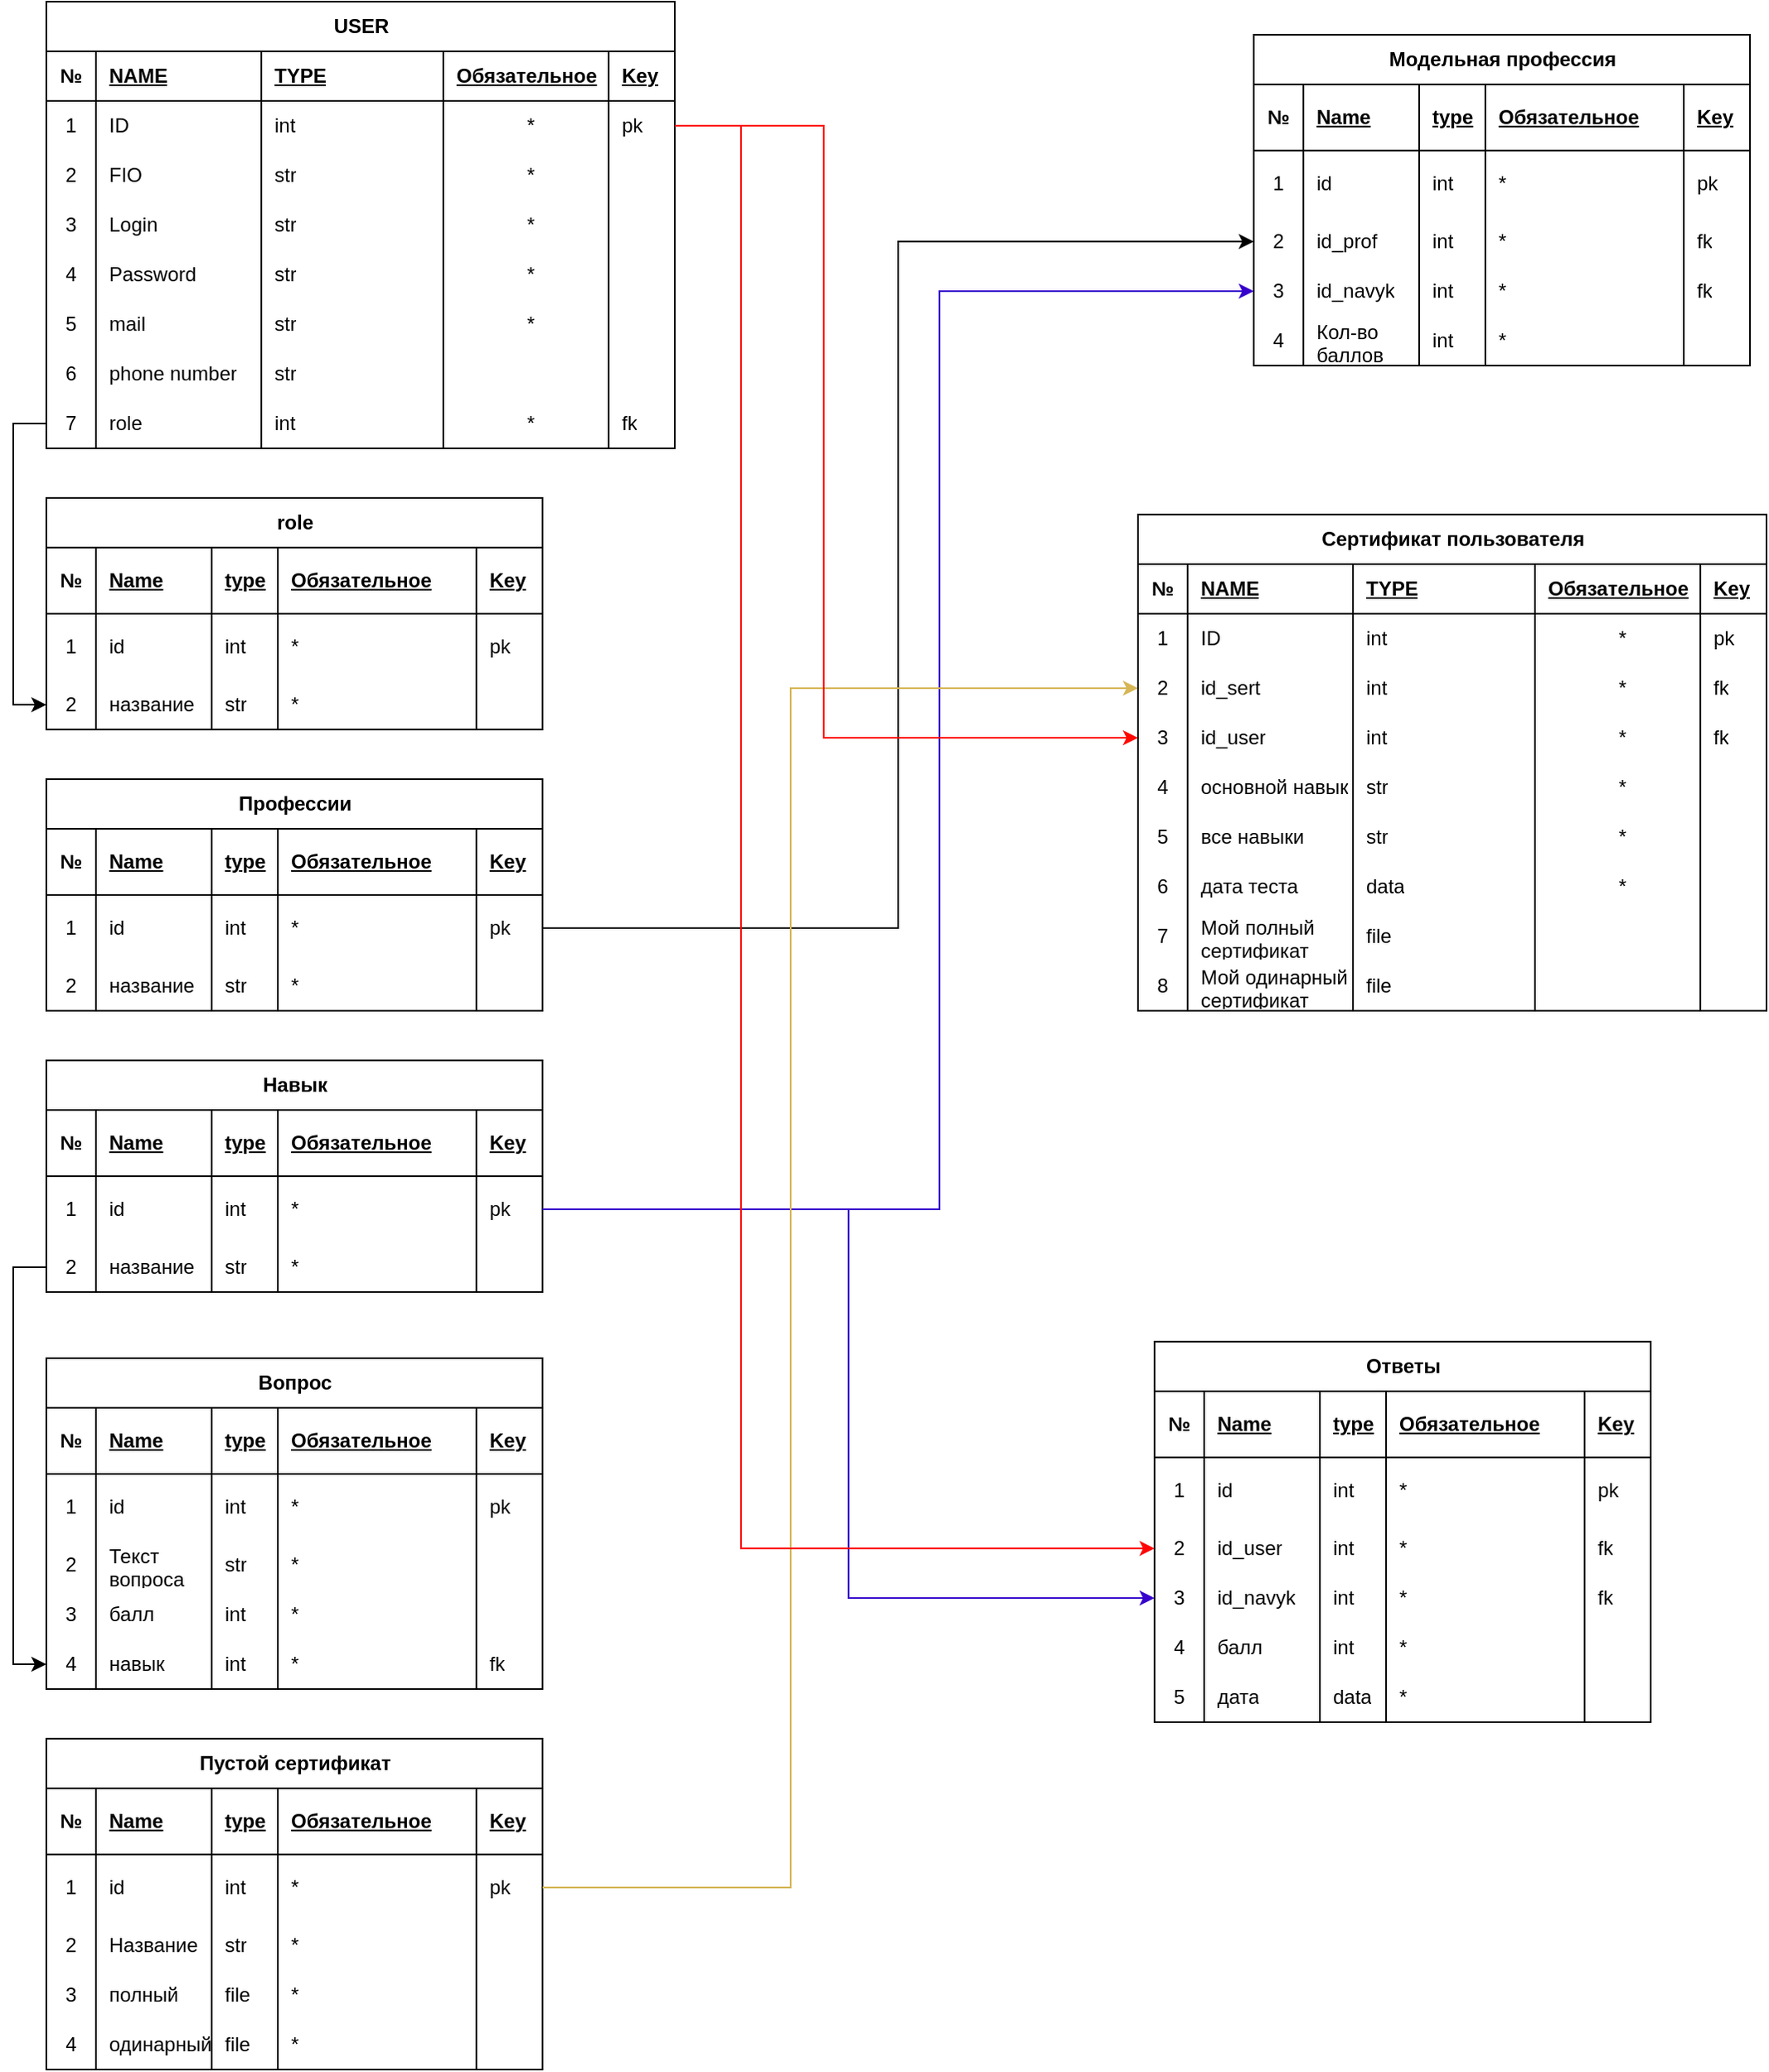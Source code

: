 <mxfile version="22.0.0" type="github">
  <diagram name="Страница — 1" id="z0SxexTsK8jFcqtKaeU_">
    <mxGraphModel dx="2261" dy="790" grid="1" gridSize="10" guides="1" tooltips="1" connect="1" arrows="1" fold="1" page="1" pageScale="1" pageWidth="827" pageHeight="1169" math="0" shadow="0">
      <root>
        <mxCell id="0" />
        <mxCell id="1" parent="0" />
        <mxCell id="6abXKpvLr2d7W7p9QWuN-1" value="USER" style="shape=table;startSize=30;container=1;collapsible=1;childLayout=tableLayout;fixedRows=1;rowLines=0;fontStyle=1;align=center;resizeLast=1;html=1;" vertex="1" parent="1">
          <mxGeometry x="20" y="130" width="380" height="270" as="geometry">
            <mxRectangle x="30" y="140" width="70" height="30" as="alternateBounds" />
          </mxGeometry>
        </mxCell>
        <mxCell id="6abXKpvLr2d7W7p9QWuN-2" value="" style="shape=tableRow;horizontal=0;startSize=0;swimlaneHead=0;swimlaneBody=0;fillColor=none;collapsible=0;dropTarget=0;points=[[0,0.5],[1,0.5]];portConstraint=eastwest;top=0;left=0;right=0;bottom=1;" vertex="1" parent="6abXKpvLr2d7W7p9QWuN-1">
          <mxGeometry y="30" width="380" height="30" as="geometry" />
        </mxCell>
        <mxCell id="6abXKpvLr2d7W7p9QWuN-3" value="№" style="shape=partialRectangle;connectable=0;fillColor=none;top=0;left=0;bottom=0;right=0;fontStyle=1;overflow=hidden;whiteSpace=wrap;html=1;" vertex="1" parent="6abXKpvLr2d7W7p9QWuN-2">
          <mxGeometry width="30" height="30" as="geometry">
            <mxRectangle width="30" height="30" as="alternateBounds" />
          </mxGeometry>
        </mxCell>
        <mxCell id="6abXKpvLr2d7W7p9QWuN-4" value="NAME" style="shape=partialRectangle;connectable=0;fillColor=none;top=0;left=0;bottom=0;right=0;align=left;spacingLeft=6;fontStyle=5;overflow=hidden;whiteSpace=wrap;html=1;" vertex="1" parent="6abXKpvLr2d7W7p9QWuN-2">
          <mxGeometry x="30" width="100" height="30" as="geometry">
            <mxRectangle width="100" height="30" as="alternateBounds" />
          </mxGeometry>
        </mxCell>
        <mxCell id="6abXKpvLr2d7W7p9QWuN-55" value="TYPE" style="shape=partialRectangle;connectable=0;fillColor=none;top=0;left=0;bottom=0;right=0;align=left;spacingLeft=6;fontStyle=5;overflow=hidden;whiteSpace=wrap;html=1;" vertex="1" parent="6abXKpvLr2d7W7p9QWuN-2">
          <mxGeometry x="130" width="110" height="30" as="geometry">
            <mxRectangle width="110" height="30" as="alternateBounds" />
          </mxGeometry>
        </mxCell>
        <mxCell id="6abXKpvLr2d7W7p9QWuN-62" value="Обязательное" style="shape=partialRectangle;connectable=0;fillColor=none;top=0;left=0;bottom=0;right=0;align=left;spacingLeft=6;fontStyle=5;overflow=hidden;whiteSpace=wrap;html=1;" vertex="1" parent="6abXKpvLr2d7W7p9QWuN-2">
          <mxGeometry x="240" width="100" height="30" as="geometry">
            <mxRectangle width="100" height="30" as="alternateBounds" />
          </mxGeometry>
        </mxCell>
        <mxCell id="6abXKpvLr2d7W7p9QWuN-76" value="Key" style="shape=partialRectangle;connectable=0;fillColor=none;top=0;left=0;bottom=0;right=0;align=left;spacingLeft=6;fontStyle=5;overflow=hidden;whiteSpace=wrap;html=1;" vertex="1" parent="6abXKpvLr2d7W7p9QWuN-2">
          <mxGeometry x="340" width="40" height="30" as="geometry">
            <mxRectangle width="40" height="30" as="alternateBounds" />
          </mxGeometry>
        </mxCell>
        <mxCell id="6abXKpvLr2d7W7p9QWuN-5" value="" style="shape=tableRow;horizontal=0;startSize=0;swimlaneHead=0;swimlaneBody=0;fillColor=none;collapsible=0;dropTarget=0;points=[[0,0.5],[1,0.5]];portConstraint=eastwest;top=0;left=0;right=0;bottom=0;" vertex="1" parent="6abXKpvLr2d7W7p9QWuN-1">
          <mxGeometry y="60" width="380" height="30" as="geometry" />
        </mxCell>
        <mxCell id="6abXKpvLr2d7W7p9QWuN-6" value="1" style="shape=partialRectangle;connectable=0;fillColor=none;top=0;left=0;bottom=0;right=0;editable=1;overflow=hidden;whiteSpace=wrap;html=1;" vertex="1" parent="6abXKpvLr2d7W7p9QWuN-5">
          <mxGeometry width="30" height="30" as="geometry">
            <mxRectangle width="30" height="30" as="alternateBounds" />
          </mxGeometry>
        </mxCell>
        <mxCell id="6abXKpvLr2d7W7p9QWuN-7" value="ID" style="shape=partialRectangle;connectable=0;fillColor=none;top=0;left=0;bottom=0;right=0;align=left;spacingLeft=6;overflow=hidden;whiteSpace=wrap;html=1;" vertex="1" parent="6abXKpvLr2d7W7p9QWuN-5">
          <mxGeometry x="30" width="100" height="30" as="geometry">
            <mxRectangle width="100" height="30" as="alternateBounds" />
          </mxGeometry>
        </mxCell>
        <mxCell id="6abXKpvLr2d7W7p9QWuN-56" value="int" style="shape=partialRectangle;connectable=0;fillColor=none;top=0;left=0;bottom=0;right=0;align=left;spacingLeft=6;overflow=hidden;whiteSpace=wrap;html=1;" vertex="1" parent="6abXKpvLr2d7W7p9QWuN-5">
          <mxGeometry x="130" width="110" height="30" as="geometry">
            <mxRectangle width="110" height="30" as="alternateBounds" />
          </mxGeometry>
        </mxCell>
        <mxCell id="6abXKpvLr2d7W7p9QWuN-63" value="*" style="shape=partialRectangle;connectable=0;fillColor=none;top=0;left=0;bottom=0;right=0;align=center;spacingLeft=6;overflow=hidden;whiteSpace=wrap;html=1;" vertex="1" parent="6abXKpvLr2d7W7p9QWuN-5">
          <mxGeometry x="240" width="100" height="30" as="geometry">
            <mxRectangle width="100" height="30" as="alternateBounds" />
          </mxGeometry>
        </mxCell>
        <mxCell id="6abXKpvLr2d7W7p9QWuN-77" value="pk" style="shape=partialRectangle;connectable=0;fillColor=none;top=0;left=0;bottom=0;right=0;align=left;spacingLeft=6;overflow=hidden;whiteSpace=wrap;html=1;" vertex="1" parent="6abXKpvLr2d7W7p9QWuN-5">
          <mxGeometry x="340" width="40" height="30" as="geometry">
            <mxRectangle width="40" height="30" as="alternateBounds" />
          </mxGeometry>
        </mxCell>
        <mxCell id="6abXKpvLr2d7W7p9QWuN-8" value="" style="shape=tableRow;horizontal=0;startSize=0;swimlaneHead=0;swimlaneBody=0;fillColor=none;collapsible=0;dropTarget=0;points=[[0,0.5],[1,0.5]];portConstraint=eastwest;top=0;left=0;right=0;bottom=0;" vertex="1" parent="6abXKpvLr2d7W7p9QWuN-1">
          <mxGeometry y="90" width="380" height="30" as="geometry" />
        </mxCell>
        <mxCell id="6abXKpvLr2d7W7p9QWuN-9" value="2" style="shape=partialRectangle;connectable=0;fillColor=none;top=0;left=0;bottom=0;right=0;editable=1;overflow=hidden;whiteSpace=wrap;html=1;" vertex="1" parent="6abXKpvLr2d7W7p9QWuN-8">
          <mxGeometry width="30" height="30" as="geometry">
            <mxRectangle width="30" height="30" as="alternateBounds" />
          </mxGeometry>
        </mxCell>
        <mxCell id="6abXKpvLr2d7W7p9QWuN-10" value="FIO" style="shape=partialRectangle;connectable=0;fillColor=none;top=0;left=0;bottom=0;right=0;align=left;spacingLeft=6;overflow=hidden;whiteSpace=wrap;html=1;" vertex="1" parent="6abXKpvLr2d7W7p9QWuN-8">
          <mxGeometry x="30" width="100" height="30" as="geometry">
            <mxRectangle width="100" height="30" as="alternateBounds" />
          </mxGeometry>
        </mxCell>
        <mxCell id="6abXKpvLr2d7W7p9QWuN-57" value="str" style="shape=partialRectangle;connectable=0;fillColor=none;top=0;left=0;bottom=0;right=0;align=left;spacingLeft=6;overflow=hidden;whiteSpace=wrap;html=1;" vertex="1" parent="6abXKpvLr2d7W7p9QWuN-8">
          <mxGeometry x="130" width="110" height="30" as="geometry">
            <mxRectangle width="110" height="30" as="alternateBounds" />
          </mxGeometry>
        </mxCell>
        <mxCell id="6abXKpvLr2d7W7p9QWuN-64" value="*" style="shape=partialRectangle;connectable=0;fillColor=none;top=0;left=0;bottom=0;right=0;align=center;spacingLeft=6;overflow=hidden;whiteSpace=wrap;html=1;" vertex="1" parent="6abXKpvLr2d7W7p9QWuN-8">
          <mxGeometry x="240" width="100" height="30" as="geometry">
            <mxRectangle width="100" height="30" as="alternateBounds" />
          </mxGeometry>
        </mxCell>
        <mxCell id="6abXKpvLr2d7W7p9QWuN-78" style="shape=partialRectangle;connectable=0;fillColor=none;top=0;left=0;bottom=0;right=0;align=left;spacingLeft=6;overflow=hidden;whiteSpace=wrap;html=1;" vertex="1" parent="6abXKpvLr2d7W7p9QWuN-8">
          <mxGeometry x="340" width="40" height="30" as="geometry">
            <mxRectangle width="40" height="30" as="alternateBounds" />
          </mxGeometry>
        </mxCell>
        <mxCell id="6abXKpvLr2d7W7p9QWuN-11" value="" style="shape=tableRow;horizontal=0;startSize=0;swimlaneHead=0;swimlaneBody=0;fillColor=none;collapsible=0;dropTarget=0;points=[[0,0.5],[1,0.5]];portConstraint=eastwest;top=0;left=0;right=0;bottom=0;" vertex="1" parent="6abXKpvLr2d7W7p9QWuN-1">
          <mxGeometry y="120" width="380" height="30" as="geometry" />
        </mxCell>
        <mxCell id="6abXKpvLr2d7W7p9QWuN-12" value="3" style="shape=partialRectangle;connectable=0;fillColor=none;top=0;left=0;bottom=0;right=0;editable=1;overflow=hidden;whiteSpace=wrap;html=1;" vertex="1" parent="6abXKpvLr2d7W7p9QWuN-11">
          <mxGeometry width="30" height="30" as="geometry">
            <mxRectangle width="30" height="30" as="alternateBounds" />
          </mxGeometry>
        </mxCell>
        <mxCell id="6abXKpvLr2d7W7p9QWuN-13" value="Login" style="shape=partialRectangle;connectable=0;fillColor=none;top=0;left=0;bottom=0;right=0;align=left;spacingLeft=6;overflow=hidden;whiteSpace=wrap;html=1;" vertex="1" parent="6abXKpvLr2d7W7p9QWuN-11">
          <mxGeometry x="30" width="100" height="30" as="geometry">
            <mxRectangle width="100" height="30" as="alternateBounds" />
          </mxGeometry>
        </mxCell>
        <mxCell id="6abXKpvLr2d7W7p9QWuN-58" value="str" style="shape=partialRectangle;connectable=0;fillColor=none;top=0;left=0;bottom=0;right=0;align=left;spacingLeft=6;overflow=hidden;whiteSpace=wrap;html=1;" vertex="1" parent="6abXKpvLr2d7W7p9QWuN-11">
          <mxGeometry x="130" width="110" height="30" as="geometry">
            <mxRectangle width="110" height="30" as="alternateBounds" />
          </mxGeometry>
        </mxCell>
        <mxCell id="6abXKpvLr2d7W7p9QWuN-65" value="*" style="shape=partialRectangle;connectable=0;fillColor=none;top=0;left=0;bottom=0;right=0;align=center;spacingLeft=6;overflow=hidden;whiteSpace=wrap;html=1;" vertex="1" parent="6abXKpvLr2d7W7p9QWuN-11">
          <mxGeometry x="240" width="100" height="30" as="geometry">
            <mxRectangle width="100" height="30" as="alternateBounds" />
          </mxGeometry>
        </mxCell>
        <mxCell id="6abXKpvLr2d7W7p9QWuN-79" style="shape=partialRectangle;connectable=0;fillColor=none;top=0;left=0;bottom=0;right=0;align=left;spacingLeft=6;overflow=hidden;whiteSpace=wrap;html=1;" vertex="1" parent="6abXKpvLr2d7W7p9QWuN-11">
          <mxGeometry x="340" width="40" height="30" as="geometry">
            <mxRectangle width="40" height="30" as="alternateBounds" />
          </mxGeometry>
        </mxCell>
        <mxCell id="6abXKpvLr2d7W7p9QWuN-14" value="" style="shape=tableRow;horizontal=0;startSize=0;swimlaneHead=0;swimlaneBody=0;fillColor=none;collapsible=0;dropTarget=0;points=[[0,0.5],[1,0.5]];portConstraint=eastwest;top=0;left=0;right=0;bottom=0;" vertex="1" parent="6abXKpvLr2d7W7p9QWuN-1">
          <mxGeometry y="150" width="380" height="30" as="geometry" />
        </mxCell>
        <mxCell id="6abXKpvLr2d7W7p9QWuN-15" value="4" style="shape=partialRectangle;connectable=0;fillColor=none;top=0;left=0;bottom=0;right=0;editable=1;overflow=hidden;whiteSpace=wrap;html=1;" vertex="1" parent="6abXKpvLr2d7W7p9QWuN-14">
          <mxGeometry width="30" height="30" as="geometry">
            <mxRectangle width="30" height="30" as="alternateBounds" />
          </mxGeometry>
        </mxCell>
        <mxCell id="6abXKpvLr2d7W7p9QWuN-16" value="Password" style="shape=partialRectangle;connectable=0;fillColor=none;top=0;left=0;bottom=0;right=0;align=left;spacingLeft=6;overflow=hidden;whiteSpace=wrap;html=1;" vertex="1" parent="6abXKpvLr2d7W7p9QWuN-14">
          <mxGeometry x="30" width="100" height="30" as="geometry">
            <mxRectangle width="100" height="30" as="alternateBounds" />
          </mxGeometry>
        </mxCell>
        <mxCell id="6abXKpvLr2d7W7p9QWuN-59" value="str" style="shape=partialRectangle;connectable=0;fillColor=none;top=0;left=0;bottom=0;right=0;align=left;spacingLeft=6;overflow=hidden;whiteSpace=wrap;html=1;" vertex="1" parent="6abXKpvLr2d7W7p9QWuN-14">
          <mxGeometry x="130" width="110" height="30" as="geometry">
            <mxRectangle width="110" height="30" as="alternateBounds" />
          </mxGeometry>
        </mxCell>
        <mxCell id="6abXKpvLr2d7W7p9QWuN-66" value="*" style="shape=partialRectangle;connectable=0;fillColor=none;top=0;left=0;bottom=0;right=0;align=center;spacingLeft=6;overflow=hidden;whiteSpace=wrap;html=1;" vertex="1" parent="6abXKpvLr2d7W7p9QWuN-14">
          <mxGeometry x="240" width="100" height="30" as="geometry">
            <mxRectangle width="100" height="30" as="alternateBounds" />
          </mxGeometry>
        </mxCell>
        <mxCell id="6abXKpvLr2d7W7p9QWuN-80" style="shape=partialRectangle;connectable=0;fillColor=none;top=0;left=0;bottom=0;right=0;align=left;spacingLeft=6;overflow=hidden;whiteSpace=wrap;html=1;" vertex="1" parent="6abXKpvLr2d7W7p9QWuN-14">
          <mxGeometry x="340" width="40" height="30" as="geometry">
            <mxRectangle width="40" height="30" as="alternateBounds" />
          </mxGeometry>
        </mxCell>
        <mxCell id="6abXKpvLr2d7W7p9QWuN-17" value="" style="shape=tableRow;horizontal=0;startSize=0;swimlaneHead=0;swimlaneBody=0;fillColor=none;collapsible=0;dropTarget=0;points=[[0,0.5],[1,0.5]];portConstraint=eastwest;top=0;left=0;right=0;bottom=0;" vertex="1" parent="6abXKpvLr2d7W7p9QWuN-1">
          <mxGeometry y="180" width="380" height="30" as="geometry" />
        </mxCell>
        <mxCell id="6abXKpvLr2d7W7p9QWuN-18" value="5" style="shape=partialRectangle;connectable=0;fillColor=none;top=0;left=0;bottom=0;right=0;editable=1;overflow=hidden;whiteSpace=wrap;html=1;" vertex="1" parent="6abXKpvLr2d7W7p9QWuN-17">
          <mxGeometry width="30" height="30" as="geometry">
            <mxRectangle width="30" height="30" as="alternateBounds" />
          </mxGeometry>
        </mxCell>
        <mxCell id="6abXKpvLr2d7W7p9QWuN-19" value="mail" style="shape=partialRectangle;connectable=0;fillColor=none;top=0;left=0;bottom=0;right=0;align=left;spacingLeft=6;overflow=hidden;whiteSpace=wrap;html=1;" vertex="1" parent="6abXKpvLr2d7W7p9QWuN-17">
          <mxGeometry x="30" width="100" height="30" as="geometry">
            <mxRectangle width="100" height="30" as="alternateBounds" />
          </mxGeometry>
        </mxCell>
        <mxCell id="6abXKpvLr2d7W7p9QWuN-60" value="str" style="shape=partialRectangle;connectable=0;fillColor=none;top=0;left=0;bottom=0;right=0;align=left;spacingLeft=6;overflow=hidden;whiteSpace=wrap;html=1;" vertex="1" parent="6abXKpvLr2d7W7p9QWuN-17">
          <mxGeometry x="130" width="110" height="30" as="geometry">
            <mxRectangle width="110" height="30" as="alternateBounds" />
          </mxGeometry>
        </mxCell>
        <mxCell id="6abXKpvLr2d7W7p9QWuN-67" value="*" style="shape=partialRectangle;connectable=0;fillColor=none;top=0;left=0;bottom=0;right=0;align=center;spacingLeft=6;overflow=hidden;whiteSpace=wrap;html=1;" vertex="1" parent="6abXKpvLr2d7W7p9QWuN-17">
          <mxGeometry x="240" width="100" height="30" as="geometry">
            <mxRectangle width="100" height="30" as="alternateBounds" />
          </mxGeometry>
        </mxCell>
        <mxCell id="6abXKpvLr2d7W7p9QWuN-81" style="shape=partialRectangle;connectable=0;fillColor=none;top=0;left=0;bottom=0;right=0;align=left;spacingLeft=6;overflow=hidden;whiteSpace=wrap;html=1;" vertex="1" parent="6abXKpvLr2d7W7p9QWuN-17">
          <mxGeometry x="340" width="40" height="30" as="geometry">
            <mxRectangle width="40" height="30" as="alternateBounds" />
          </mxGeometry>
        </mxCell>
        <mxCell id="6abXKpvLr2d7W7p9QWuN-83" value="" style="shape=tableRow;horizontal=0;startSize=0;swimlaneHead=0;swimlaneBody=0;fillColor=none;collapsible=0;dropTarget=0;points=[[0,0.5],[1,0.5]];portConstraint=eastwest;top=0;left=0;right=0;bottom=0;" vertex="1" parent="6abXKpvLr2d7W7p9QWuN-1">
          <mxGeometry y="210" width="380" height="30" as="geometry" />
        </mxCell>
        <mxCell id="6abXKpvLr2d7W7p9QWuN-84" value="6" style="shape=partialRectangle;connectable=0;fillColor=none;top=0;left=0;bottom=0;right=0;editable=1;overflow=hidden;whiteSpace=wrap;html=1;" vertex="1" parent="6abXKpvLr2d7W7p9QWuN-83">
          <mxGeometry width="30" height="30" as="geometry">
            <mxRectangle width="30" height="30" as="alternateBounds" />
          </mxGeometry>
        </mxCell>
        <mxCell id="6abXKpvLr2d7W7p9QWuN-85" value="phone number" style="shape=partialRectangle;connectable=0;fillColor=none;top=0;left=0;bottom=0;right=0;align=left;spacingLeft=6;overflow=hidden;whiteSpace=wrap;html=1;" vertex="1" parent="6abXKpvLr2d7W7p9QWuN-83">
          <mxGeometry x="30" width="100" height="30" as="geometry">
            <mxRectangle width="100" height="30" as="alternateBounds" />
          </mxGeometry>
        </mxCell>
        <mxCell id="6abXKpvLr2d7W7p9QWuN-86" value="str" style="shape=partialRectangle;connectable=0;fillColor=none;top=0;left=0;bottom=0;right=0;align=left;spacingLeft=6;overflow=hidden;whiteSpace=wrap;html=1;" vertex="1" parent="6abXKpvLr2d7W7p9QWuN-83">
          <mxGeometry x="130" width="110" height="30" as="geometry">
            <mxRectangle width="110" height="30" as="alternateBounds" />
          </mxGeometry>
        </mxCell>
        <mxCell id="6abXKpvLr2d7W7p9QWuN-87" style="shape=partialRectangle;connectable=0;fillColor=none;top=0;left=0;bottom=0;right=0;align=left;spacingLeft=6;overflow=hidden;whiteSpace=wrap;html=1;" vertex="1" parent="6abXKpvLr2d7W7p9QWuN-83">
          <mxGeometry x="240" width="100" height="30" as="geometry">
            <mxRectangle width="100" height="30" as="alternateBounds" />
          </mxGeometry>
        </mxCell>
        <mxCell id="6abXKpvLr2d7W7p9QWuN-88" style="shape=partialRectangle;connectable=0;fillColor=none;top=0;left=0;bottom=0;right=0;align=left;spacingLeft=6;overflow=hidden;whiteSpace=wrap;html=1;" vertex="1" parent="6abXKpvLr2d7W7p9QWuN-83">
          <mxGeometry x="340" width="40" height="30" as="geometry">
            <mxRectangle width="40" height="30" as="alternateBounds" />
          </mxGeometry>
        </mxCell>
        <mxCell id="6abXKpvLr2d7W7p9QWuN-89" value="" style="shape=tableRow;horizontal=0;startSize=0;swimlaneHead=0;swimlaneBody=0;fillColor=none;collapsible=0;dropTarget=0;points=[[0,0.5],[1,0.5]];portConstraint=eastwest;top=0;left=0;right=0;bottom=0;" vertex="1" parent="6abXKpvLr2d7W7p9QWuN-1">
          <mxGeometry y="240" width="380" height="30" as="geometry" />
        </mxCell>
        <mxCell id="6abXKpvLr2d7W7p9QWuN-90" value="7" style="shape=partialRectangle;connectable=0;fillColor=none;top=0;left=0;bottom=0;right=0;editable=1;overflow=hidden;whiteSpace=wrap;html=1;" vertex="1" parent="6abXKpvLr2d7W7p9QWuN-89">
          <mxGeometry width="30" height="30" as="geometry">
            <mxRectangle width="30" height="30" as="alternateBounds" />
          </mxGeometry>
        </mxCell>
        <mxCell id="6abXKpvLr2d7W7p9QWuN-91" value="role" style="shape=partialRectangle;connectable=0;fillColor=none;top=0;left=0;bottom=0;right=0;align=left;spacingLeft=6;overflow=hidden;whiteSpace=wrap;html=1;" vertex="1" parent="6abXKpvLr2d7W7p9QWuN-89">
          <mxGeometry x="30" width="100" height="30" as="geometry">
            <mxRectangle width="100" height="30" as="alternateBounds" />
          </mxGeometry>
        </mxCell>
        <mxCell id="6abXKpvLr2d7W7p9QWuN-92" value="int" style="shape=partialRectangle;connectable=0;fillColor=none;top=0;left=0;bottom=0;right=0;align=left;spacingLeft=6;overflow=hidden;whiteSpace=wrap;html=1;" vertex="1" parent="6abXKpvLr2d7W7p9QWuN-89">
          <mxGeometry x="130" width="110" height="30" as="geometry">
            <mxRectangle width="110" height="30" as="alternateBounds" />
          </mxGeometry>
        </mxCell>
        <mxCell id="6abXKpvLr2d7W7p9QWuN-93" value="*" style="shape=partialRectangle;connectable=0;fillColor=none;top=0;left=0;bottom=0;right=0;align=center;spacingLeft=6;overflow=hidden;whiteSpace=wrap;html=1;" vertex="1" parent="6abXKpvLr2d7W7p9QWuN-89">
          <mxGeometry x="240" width="100" height="30" as="geometry">
            <mxRectangle width="100" height="30" as="alternateBounds" />
          </mxGeometry>
        </mxCell>
        <mxCell id="6abXKpvLr2d7W7p9QWuN-94" value="fk" style="shape=partialRectangle;connectable=0;fillColor=none;top=0;left=0;bottom=0;right=0;align=left;spacingLeft=6;overflow=hidden;whiteSpace=wrap;html=1;" vertex="1" parent="6abXKpvLr2d7W7p9QWuN-89">
          <mxGeometry x="340" width="40" height="30" as="geometry">
            <mxRectangle width="40" height="30" as="alternateBounds" />
          </mxGeometry>
        </mxCell>
        <mxCell id="6abXKpvLr2d7W7p9QWuN-95" value="role" style="shape=table;startSize=30;container=1;collapsible=1;childLayout=tableLayout;fixedRows=1;rowLines=0;fontStyle=1;align=center;resizeLast=1;html=1;" vertex="1" parent="1">
          <mxGeometry x="20" y="430" width="300" height="140" as="geometry" />
        </mxCell>
        <mxCell id="6abXKpvLr2d7W7p9QWuN-96" value="" style="shape=tableRow;horizontal=0;startSize=0;swimlaneHead=0;swimlaneBody=0;fillColor=none;collapsible=0;dropTarget=0;points=[[0,0.5],[1,0.5]];portConstraint=eastwest;top=0;left=0;right=0;bottom=1;" vertex="1" parent="6abXKpvLr2d7W7p9QWuN-95">
          <mxGeometry y="30" width="300" height="40" as="geometry" />
        </mxCell>
        <mxCell id="6abXKpvLr2d7W7p9QWuN-97" value="№" style="shape=partialRectangle;connectable=0;fillColor=none;top=0;left=0;bottom=0;right=0;fontStyle=1;overflow=hidden;whiteSpace=wrap;html=1;" vertex="1" parent="6abXKpvLr2d7W7p9QWuN-96">
          <mxGeometry width="30" height="40" as="geometry">
            <mxRectangle width="30" height="40" as="alternateBounds" />
          </mxGeometry>
        </mxCell>
        <mxCell id="6abXKpvLr2d7W7p9QWuN-98" value="Name" style="shape=partialRectangle;connectable=0;fillColor=none;top=0;left=0;bottom=0;right=0;align=left;spacingLeft=6;fontStyle=5;overflow=hidden;whiteSpace=wrap;html=1;" vertex="1" parent="6abXKpvLr2d7W7p9QWuN-96">
          <mxGeometry x="30" width="70" height="40" as="geometry">
            <mxRectangle width="70" height="40" as="alternateBounds" />
          </mxGeometry>
        </mxCell>
        <mxCell id="6abXKpvLr2d7W7p9QWuN-108" value="type" style="shape=partialRectangle;connectable=0;fillColor=none;top=0;left=0;bottom=0;right=0;align=left;spacingLeft=6;fontStyle=5;overflow=hidden;whiteSpace=wrap;html=1;" vertex="1" parent="6abXKpvLr2d7W7p9QWuN-96">
          <mxGeometry x="100" width="40" height="40" as="geometry">
            <mxRectangle width="40" height="40" as="alternateBounds" />
          </mxGeometry>
        </mxCell>
        <mxCell id="6abXKpvLr2d7W7p9QWuN-112" value="Обязательное" style="shape=partialRectangle;connectable=0;fillColor=none;top=0;left=0;bottom=0;right=0;align=left;spacingLeft=6;fontStyle=5;overflow=hidden;whiteSpace=wrap;html=1;" vertex="1" parent="6abXKpvLr2d7W7p9QWuN-96">
          <mxGeometry x="140" width="120" height="40" as="geometry">
            <mxRectangle width="120" height="40" as="alternateBounds" />
          </mxGeometry>
        </mxCell>
        <mxCell id="6abXKpvLr2d7W7p9QWuN-116" value="Key" style="shape=partialRectangle;connectable=0;fillColor=none;top=0;left=0;bottom=0;right=0;align=left;spacingLeft=6;fontStyle=5;overflow=hidden;whiteSpace=wrap;html=1;" vertex="1" parent="6abXKpvLr2d7W7p9QWuN-96">
          <mxGeometry x="260" width="40" height="40" as="geometry">
            <mxRectangle width="40" height="40" as="alternateBounds" />
          </mxGeometry>
        </mxCell>
        <mxCell id="6abXKpvLr2d7W7p9QWuN-99" value="" style="shape=tableRow;horizontal=0;startSize=0;swimlaneHead=0;swimlaneBody=0;fillColor=none;collapsible=0;dropTarget=0;points=[[0,0.5],[1,0.5]];portConstraint=eastwest;top=0;left=0;right=0;bottom=0;" vertex="1" parent="6abXKpvLr2d7W7p9QWuN-95">
          <mxGeometry y="70" width="300" height="40" as="geometry" />
        </mxCell>
        <mxCell id="6abXKpvLr2d7W7p9QWuN-100" value="1" style="shape=partialRectangle;connectable=0;fillColor=none;top=0;left=0;bottom=0;right=0;editable=1;overflow=hidden;whiteSpace=wrap;html=1;" vertex="1" parent="6abXKpvLr2d7W7p9QWuN-99">
          <mxGeometry width="30" height="40" as="geometry">
            <mxRectangle width="30" height="40" as="alternateBounds" />
          </mxGeometry>
        </mxCell>
        <mxCell id="6abXKpvLr2d7W7p9QWuN-101" value="id" style="shape=partialRectangle;connectable=0;fillColor=none;top=0;left=0;bottom=0;right=0;align=left;spacingLeft=6;overflow=hidden;whiteSpace=wrap;html=1;" vertex="1" parent="6abXKpvLr2d7W7p9QWuN-99">
          <mxGeometry x="30" width="70" height="40" as="geometry">
            <mxRectangle width="70" height="40" as="alternateBounds" />
          </mxGeometry>
        </mxCell>
        <mxCell id="6abXKpvLr2d7W7p9QWuN-109" value="int" style="shape=partialRectangle;connectable=0;fillColor=none;top=0;left=0;bottom=0;right=0;align=left;spacingLeft=6;overflow=hidden;whiteSpace=wrap;html=1;" vertex="1" parent="6abXKpvLr2d7W7p9QWuN-99">
          <mxGeometry x="100" width="40" height="40" as="geometry">
            <mxRectangle width="40" height="40" as="alternateBounds" />
          </mxGeometry>
        </mxCell>
        <mxCell id="6abXKpvLr2d7W7p9QWuN-113" value="*" style="shape=partialRectangle;connectable=0;fillColor=none;top=0;left=0;bottom=0;right=0;align=left;spacingLeft=6;overflow=hidden;whiteSpace=wrap;html=1;" vertex="1" parent="6abXKpvLr2d7W7p9QWuN-99">
          <mxGeometry x="140" width="120" height="40" as="geometry">
            <mxRectangle width="120" height="40" as="alternateBounds" />
          </mxGeometry>
        </mxCell>
        <mxCell id="6abXKpvLr2d7W7p9QWuN-117" value="pk" style="shape=partialRectangle;connectable=0;fillColor=none;top=0;left=0;bottom=0;right=0;align=left;spacingLeft=6;overflow=hidden;whiteSpace=wrap;html=1;" vertex="1" parent="6abXKpvLr2d7W7p9QWuN-99">
          <mxGeometry x="260" width="40" height="40" as="geometry">
            <mxRectangle width="40" height="40" as="alternateBounds" />
          </mxGeometry>
        </mxCell>
        <mxCell id="6abXKpvLr2d7W7p9QWuN-102" value="" style="shape=tableRow;horizontal=0;startSize=0;swimlaneHead=0;swimlaneBody=0;fillColor=none;collapsible=0;dropTarget=0;points=[[0,0.5],[1,0.5]];portConstraint=eastwest;top=0;left=0;right=0;bottom=0;" vertex="1" parent="6abXKpvLr2d7W7p9QWuN-95">
          <mxGeometry y="110" width="300" height="30" as="geometry" />
        </mxCell>
        <mxCell id="6abXKpvLr2d7W7p9QWuN-103" value="2" style="shape=partialRectangle;connectable=0;fillColor=none;top=0;left=0;bottom=0;right=0;editable=1;overflow=hidden;whiteSpace=wrap;html=1;" vertex="1" parent="6abXKpvLr2d7W7p9QWuN-102">
          <mxGeometry width="30" height="30" as="geometry">
            <mxRectangle width="30" height="30" as="alternateBounds" />
          </mxGeometry>
        </mxCell>
        <mxCell id="6abXKpvLr2d7W7p9QWuN-104" value="название" style="shape=partialRectangle;connectable=0;fillColor=none;top=0;left=0;bottom=0;right=0;align=left;spacingLeft=6;overflow=hidden;whiteSpace=wrap;html=1;" vertex="1" parent="6abXKpvLr2d7W7p9QWuN-102">
          <mxGeometry x="30" width="70" height="30" as="geometry">
            <mxRectangle width="70" height="30" as="alternateBounds" />
          </mxGeometry>
        </mxCell>
        <mxCell id="6abXKpvLr2d7W7p9QWuN-110" value="str" style="shape=partialRectangle;connectable=0;fillColor=none;top=0;left=0;bottom=0;right=0;align=left;spacingLeft=6;overflow=hidden;whiteSpace=wrap;html=1;" vertex="1" parent="6abXKpvLr2d7W7p9QWuN-102">
          <mxGeometry x="100" width="40" height="30" as="geometry">
            <mxRectangle width="40" height="30" as="alternateBounds" />
          </mxGeometry>
        </mxCell>
        <mxCell id="6abXKpvLr2d7W7p9QWuN-114" value="*" style="shape=partialRectangle;connectable=0;fillColor=none;top=0;left=0;bottom=0;right=0;align=left;spacingLeft=6;overflow=hidden;whiteSpace=wrap;html=1;" vertex="1" parent="6abXKpvLr2d7W7p9QWuN-102">
          <mxGeometry x="140" width="120" height="30" as="geometry">
            <mxRectangle width="120" height="30" as="alternateBounds" />
          </mxGeometry>
        </mxCell>
        <mxCell id="6abXKpvLr2d7W7p9QWuN-118" style="shape=partialRectangle;connectable=0;fillColor=none;top=0;left=0;bottom=0;right=0;align=left;spacingLeft=6;overflow=hidden;whiteSpace=wrap;html=1;" vertex="1" parent="6abXKpvLr2d7W7p9QWuN-102">
          <mxGeometry x="260" width="40" height="30" as="geometry">
            <mxRectangle width="40" height="30" as="alternateBounds" />
          </mxGeometry>
        </mxCell>
        <mxCell id="6abXKpvLr2d7W7p9QWuN-120" value="Профессии" style="shape=table;startSize=30;container=1;collapsible=1;childLayout=tableLayout;fixedRows=1;rowLines=0;fontStyle=1;align=center;resizeLast=1;html=1;" vertex="1" parent="1">
          <mxGeometry x="20" y="600" width="300" height="140" as="geometry" />
        </mxCell>
        <mxCell id="6abXKpvLr2d7W7p9QWuN-121" value="" style="shape=tableRow;horizontal=0;startSize=0;swimlaneHead=0;swimlaneBody=0;fillColor=none;collapsible=0;dropTarget=0;points=[[0,0.5],[1,0.5]];portConstraint=eastwest;top=0;left=0;right=0;bottom=1;" vertex="1" parent="6abXKpvLr2d7W7p9QWuN-120">
          <mxGeometry y="30" width="300" height="40" as="geometry" />
        </mxCell>
        <mxCell id="6abXKpvLr2d7W7p9QWuN-122" value="№" style="shape=partialRectangle;connectable=0;fillColor=none;top=0;left=0;bottom=0;right=0;fontStyle=1;overflow=hidden;whiteSpace=wrap;html=1;" vertex="1" parent="6abXKpvLr2d7W7p9QWuN-121">
          <mxGeometry width="30" height="40" as="geometry">
            <mxRectangle width="30" height="40" as="alternateBounds" />
          </mxGeometry>
        </mxCell>
        <mxCell id="6abXKpvLr2d7W7p9QWuN-123" value="Name" style="shape=partialRectangle;connectable=0;fillColor=none;top=0;left=0;bottom=0;right=0;align=left;spacingLeft=6;fontStyle=5;overflow=hidden;whiteSpace=wrap;html=1;" vertex="1" parent="6abXKpvLr2d7W7p9QWuN-121">
          <mxGeometry x="30" width="70" height="40" as="geometry">
            <mxRectangle width="70" height="40" as="alternateBounds" />
          </mxGeometry>
        </mxCell>
        <mxCell id="6abXKpvLr2d7W7p9QWuN-124" value="type" style="shape=partialRectangle;connectable=0;fillColor=none;top=0;left=0;bottom=0;right=0;align=left;spacingLeft=6;fontStyle=5;overflow=hidden;whiteSpace=wrap;html=1;" vertex="1" parent="6abXKpvLr2d7W7p9QWuN-121">
          <mxGeometry x="100" width="40" height="40" as="geometry">
            <mxRectangle width="40" height="40" as="alternateBounds" />
          </mxGeometry>
        </mxCell>
        <mxCell id="6abXKpvLr2d7W7p9QWuN-125" value="Обязательное" style="shape=partialRectangle;connectable=0;fillColor=none;top=0;left=0;bottom=0;right=0;align=left;spacingLeft=6;fontStyle=5;overflow=hidden;whiteSpace=wrap;html=1;" vertex="1" parent="6abXKpvLr2d7W7p9QWuN-121">
          <mxGeometry x="140" width="120" height="40" as="geometry">
            <mxRectangle width="120" height="40" as="alternateBounds" />
          </mxGeometry>
        </mxCell>
        <mxCell id="6abXKpvLr2d7W7p9QWuN-126" value="Key" style="shape=partialRectangle;connectable=0;fillColor=none;top=0;left=0;bottom=0;right=0;align=left;spacingLeft=6;fontStyle=5;overflow=hidden;whiteSpace=wrap;html=1;" vertex="1" parent="6abXKpvLr2d7W7p9QWuN-121">
          <mxGeometry x="260" width="40" height="40" as="geometry">
            <mxRectangle width="40" height="40" as="alternateBounds" />
          </mxGeometry>
        </mxCell>
        <mxCell id="6abXKpvLr2d7W7p9QWuN-127" value="" style="shape=tableRow;horizontal=0;startSize=0;swimlaneHead=0;swimlaneBody=0;fillColor=none;collapsible=0;dropTarget=0;points=[[0,0.5],[1,0.5]];portConstraint=eastwest;top=0;left=0;right=0;bottom=0;" vertex="1" parent="6abXKpvLr2d7W7p9QWuN-120">
          <mxGeometry y="70" width="300" height="40" as="geometry" />
        </mxCell>
        <mxCell id="6abXKpvLr2d7W7p9QWuN-128" value="1" style="shape=partialRectangle;connectable=0;fillColor=none;top=0;left=0;bottom=0;right=0;editable=1;overflow=hidden;whiteSpace=wrap;html=1;" vertex="1" parent="6abXKpvLr2d7W7p9QWuN-127">
          <mxGeometry width="30" height="40" as="geometry">
            <mxRectangle width="30" height="40" as="alternateBounds" />
          </mxGeometry>
        </mxCell>
        <mxCell id="6abXKpvLr2d7W7p9QWuN-129" value="id" style="shape=partialRectangle;connectable=0;fillColor=none;top=0;left=0;bottom=0;right=0;align=left;spacingLeft=6;overflow=hidden;whiteSpace=wrap;html=1;" vertex="1" parent="6abXKpvLr2d7W7p9QWuN-127">
          <mxGeometry x="30" width="70" height="40" as="geometry">
            <mxRectangle width="70" height="40" as="alternateBounds" />
          </mxGeometry>
        </mxCell>
        <mxCell id="6abXKpvLr2d7W7p9QWuN-130" value="int" style="shape=partialRectangle;connectable=0;fillColor=none;top=0;left=0;bottom=0;right=0;align=left;spacingLeft=6;overflow=hidden;whiteSpace=wrap;html=1;" vertex="1" parent="6abXKpvLr2d7W7p9QWuN-127">
          <mxGeometry x="100" width="40" height="40" as="geometry">
            <mxRectangle width="40" height="40" as="alternateBounds" />
          </mxGeometry>
        </mxCell>
        <mxCell id="6abXKpvLr2d7W7p9QWuN-131" value="*" style="shape=partialRectangle;connectable=0;fillColor=none;top=0;left=0;bottom=0;right=0;align=left;spacingLeft=6;overflow=hidden;whiteSpace=wrap;html=1;" vertex="1" parent="6abXKpvLr2d7W7p9QWuN-127">
          <mxGeometry x="140" width="120" height="40" as="geometry">
            <mxRectangle width="120" height="40" as="alternateBounds" />
          </mxGeometry>
        </mxCell>
        <mxCell id="6abXKpvLr2d7W7p9QWuN-132" value="pk" style="shape=partialRectangle;connectable=0;fillColor=none;top=0;left=0;bottom=0;right=0;align=left;spacingLeft=6;overflow=hidden;whiteSpace=wrap;html=1;" vertex="1" parent="6abXKpvLr2d7W7p9QWuN-127">
          <mxGeometry x="260" width="40" height="40" as="geometry">
            <mxRectangle width="40" height="40" as="alternateBounds" />
          </mxGeometry>
        </mxCell>
        <mxCell id="6abXKpvLr2d7W7p9QWuN-133" value="" style="shape=tableRow;horizontal=0;startSize=0;swimlaneHead=0;swimlaneBody=0;fillColor=none;collapsible=0;dropTarget=0;points=[[0,0.5],[1,0.5]];portConstraint=eastwest;top=0;left=0;right=0;bottom=0;" vertex="1" parent="6abXKpvLr2d7W7p9QWuN-120">
          <mxGeometry y="110" width="300" height="30" as="geometry" />
        </mxCell>
        <mxCell id="6abXKpvLr2d7W7p9QWuN-134" value="2" style="shape=partialRectangle;connectable=0;fillColor=none;top=0;left=0;bottom=0;right=0;editable=1;overflow=hidden;whiteSpace=wrap;html=1;" vertex="1" parent="6abXKpvLr2d7W7p9QWuN-133">
          <mxGeometry width="30" height="30" as="geometry">
            <mxRectangle width="30" height="30" as="alternateBounds" />
          </mxGeometry>
        </mxCell>
        <mxCell id="6abXKpvLr2d7W7p9QWuN-135" value="название" style="shape=partialRectangle;connectable=0;fillColor=none;top=0;left=0;bottom=0;right=0;align=left;spacingLeft=6;overflow=hidden;whiteSpace=wrap;html=1;" vertex="1" parent="6abXKpvLr2d7W7p9QWuN-133">
          <mxGeometry x="30" width="70" height="30" as="geometry">
            <mxRectangle width="70" height="30" as="alternateBounds" />
          </mxGeometry>
        </mxCell>
        <mxCell id="6abXKpvLr2d7W7p9QWuN-136" value="str" style="shape=partialRectangle;connectable=0;fillColor=none;top=0;left=0;bottom=0;right=0;align=left;spacingLeft=6;overflow=hidden;whiteSpace=wrap;html=1;" vertex="1" parent="6abXKpvLr2d7W7p9QWuN-133">
          <mxGeometry x="100" width="40" height="30" as="geometry">
            <mxRectangle width="40" height="30" as="alternateBounds" />
          </mxGeometry>
        </mxCell>
        <mxCell id="6abXKpvLr2d7W7p9QWuN-137" value="*" style="shape=partialRectangle;connectable=0;fillColor=none;top=0;left=0;bottom=0;right=0;align=left;spacingLeft=6;overflow=hidden;whiteSpace=wrap;html=1;" vertex="1" parent="6abXKpvLr2d7W7p9QWuN-133">
          <mxGeometry x="140" width="120" height="30" as="geometry">
            <mxRectangle width="120" height="30" as="alternateBounds" />
          </mxGeometry>
        </mxCell>
        <mxCell id="6abXKpvLr2d7W7p9QWuN-138" style="shape=partialRectangle;connectable=0;fillColor=none;top=0;left=0;bottom=0;right=0;align=left;spacingLeft=6;overflow=hidden;whiteSpace=wrap;html=1;" vertex="1" parent="6abXKpvLr2d7W7p9QWuN-133">
          <mxGeometry x="260" width="40" height="30" as="geometry">
            <mxRectangle width="40" height="30" as="alternateBounds" />
          </mxGeometry>
        </mxCell>
        <mxCell id="6abXKpvLr2d7W7p9QWuN-139" value="Навык" style="shape=table;startSize=30;container=1;collapsible=1;childLayout=tableLayout;fixedRows=1;rowLines=0;fontStyle=1;align=center;resizeLast=1;html=1;" vertex="1" parent="1">
          <mxGeometry x="20" y="770" width="300" height="140" as="geometry" />
        </mxCell>
        <mxCell id="6abXKpvLr2d7W7p9QWuN-140" value="" style="shape=tableRow;horizontal=0;startSize=0;swimlaneHead=0;swimlaneBody=0;fillColor=none;collapsible=0;dropTarget=0;points=[[0,0.5],[1,0.5]];portConstraint=eastwest;top=0;left=0;right=0;bottom=1;" vertex="1" parent="6abXKpvLr2d7W7p9QWuN-139">
          <mxGeometry y="30" width="300" height="40" as="geometry" />
        </mxCell>
        <mxCell id="6abXKpvLr2d7W7p9QWuN-141" value="№" style="shape=partialRectangle;connectable=0;fillColor=none;top=0;left=0;bottom=0;right=0;fontStyle=1;overflow=hidden;whiteSpace=wrap;html=1;" vertex="1" parent="6abXKpvLr2d7W7p9QWuN-140">
          <mxGeometry width="30" height="40" as="geometry">
            <mxRectangle width="30" height="40" as="alternateBounds" />
          </mxGeometry>
        </mxCell>
        <mxCell id="6abXKpvLr2d7W7p9QWuN-142" value="Name" style="shape=partialRectangle;connectable=0;fillColor=none;top=0;left=0;bottom=0;right=0;align=left;spacingLeft=6;fontStyle=5;overflow=hidden;whiteSpace=wrap;html=1;" vertex="1" parent="6abXKpvLr2d7W7p9QWuN-140">
          <mxGeometry x="30" width="70" height="40" as="geometry">
            <mxRectangle width="70" height="40" as="alternateBounds" />
          </mxGeometry>
        </mxCell>
        <mxCell id="6abXKpvLr2d7W7p9QWuN-143" value="type" style="shape=partialRectangle;connectable=0;fillColor=none;top=0;left=0;bottom=0;right=0;align=left;spacingLeft=6;fontStyle=5;overflow=hidden;whiteSpace=wrap;html=1;" vertex="1" parent="6abXKpvLr2d7W7p9QWuN-140">
          <mxGeometry x="100" width="40" height="40" as="geometry">
            <mxRectangle width="40" height="40" as="alternateBounds" />
          </mxGeometry>
        </mxCell>
        <mxCell id="6abXKpvLr2d7W7p9QWuN-144" value="Обязательное" style="shape=partialRectangle;connectable=0;fillColor=none;top=0;left=0;bottom=0;right=0;align=left;spacingLeft=6;fontStyle=5;overflow=hidden;whiteSpace=wrap;html=1;" vertex="1" parent="6abXKpvLr2d7W7p9QWuN-140">
          <mxGeometry x="140" width="120" height="40" as="geometry">
            <mxRectangle width="120" height="40" as="alternateBounds" />
          </mxGeometry>
        </mxCell>
        <mxCell id="6abXKpvLr2d7W7p9QWuN-145" value="Key" style="shape=partialRectangle;connectable=0;fillColor=none;top=0;left=0;bottom=0;right=0;align=left;spacingLeft=6;fontStyle=5;overflow=hidden;whiteSpace=wrap;html=1;" vertex="1" parent="6abXKpvLr2d7W7p9QWuN-140">
          <mxGeometry x="260" width="40" height="40" as="geometry">
            <mxRectangle width="40" height="40" as="alternateBounds" />
          </mxGeometry>
        </mxCell>
        <mxCell id="6abXKpvLr2d7W7p9QWuN-146" value="" style="shape=tableRow;horizontal=0;startSize=0;swimlaneHead=0;swimlaneBody=0;fillColor=none;collapsible=0;dropTarget=0;points=[[0,0.5],[1,0.5]];portConstraint=eastwest;top=0;left=0;right=0;bottom=0;" vertex="1" parent="6abXKpvLr2d7W7p9QWuN-139">
          <mxGeometry y="70" width="300" height="40" as="geometry" />
        </mxCell>
        <mxCell id="6abXKpvLr2d7W7p9QWuN-147" value="1" style="shape=partialRectangle;connectable=0;fillColor=none;top=0;left=0;bottom=0;right=0;editable=1;overflow=hidden;whiteSpace=wrap;html=1;" vertex="1" parent="6abXKpvLr2d7W7p9QWuN-146">
          <mxGeometry width="30" height="40" as="geometry">
            <mxRectangle width="30" height="40" as="alternateBounds" />
          </mxGeometry>
        </mxCell>
        <mxCell id="6abXKpvLr2d7W7p9QWuN-148" value="id" style="shape=partialRectangle;connectable=0;fillColor=none;top=0;left=0;bottom=0;right=0;align=left;spacingLeft=6;overflow=hidden;whiteSpace=wrap;html=1;" vertex="1" parent="6abXKpvLr2d7W7p9QWuN-146">
          <mxGeometry x="30" width="70" height="40" as="geometry">
            <mxRectangle width="70" height="40" as="alternateBounds" />
          </mxGeometry>
        </mxCell>
        <mxCell id="6abXKpvLr2d7W7p9QWuN-149" value="int" style="shape=partialRectangle;connectable=0;fillColor=none;top=0;left=0;bottom=0;right=0;align=left;spacingLeft=6;overflow=hidden;whiteSpace=wrap;html=1;" vertex="1" parent="6abXKpvLr2d7W7p9QWuN-146">
          <mxGeometry x="100" width="40" height="40" as="geometry">
            <mxRectangle width="40" height="40" as="alternateBounds" />
          </mxGeometry>
        </mxCell>
        <mxCell id="6abXKpvLr2d7W7p9QWuN-150" value="*" style="shape=partialRectangle;connectable=0;fillColor=none;top=0;left=0;bottom=0;right=0;align=left;spacingLeft=6;overflow=hidden;whiteSpace=wrap;html=1;" vertex="1" parent="6abXKpvLr2d7W7p9QWuN-146">
          <mxGeometry x="140" width="120" height="40" as="geometry">
            <mxRectangle width="120" height="40" as="alternateBounds" />
          </mxGeometry>
        </mxCell>
        <mxCell id="6abXKpvLr2d7W7p9QWuN-151" value="pk" style="shape=partialRectangle;connectable=0;fillColor=none;top=0;left=0;bottom=0;right=0;align=left;spacingLeft=6;overflow=hidden;whiteSpace=wrap;html=1;" vertex="1" parent="6abXKpvLr2d7W7p9QWuN-146">
          <mxGeometry x="260" width="40" height="40" as="geometry">
            <mxRectangle width="40" height="40" as="alternateBounds" />
          </mxGeometry>
        </mxCell>
        <mxCell id="6abXKpvLr2d7W7p9QWuN-152" value="" style="shape=tableRow;horizontal=0;startSize=0;swimlaneHead=0;swimlaneBody=0;fillColor=none;collapsible=0;dropTarget=0;points=[[0,0.5],[1,0.5]];portConstraint=eastwest;top=0;left=0;right=0;bottom=0;" vertex="1" parent="6abXKpvLr2d7W7p9QWuN-139">
          <mxGeometry y="110" width="300" height="30" as="geometry" />
        </mxCell>
        <mxCell id="6abXKpvLr2d7W7p9QWuN-153" value="2" style="shape=partialRectangle;connectable=0;fillColor=none;top=0;left=0;bottom=0;right=0;editable=1;overflow=hidden;whiteSpace=wrap;html=1;" vertex="1" parent="6abXKpvLr2d7W7p9QWuN-152">
          <mxGeometry width="30" height="30" as="geometry">
            <mxRectangle width="30" height="30" as="alternateBounds" />
          </mxGeometry>
        </mxCell>
        <mxCell id="6abXKpvLr2d7W7p9QWuN-154" value="название" style="shape=partialRectangle;connectable=0;fillColor=none;top=0;left=0;bottom=0;right=0;align=left;spacingLeft=6;overflow=hidden;whiteSpace=wrap;html=1;" vertex="1" parent="6abXKpvLr2d7W7p9QWuN-152">
          <mxGeometry x="30" width="70" height="30" as="geometry">
            <mxRectangle width="70" height="30" as="alternateBounds" />
          </mxGeometry>
        </mxCell>
        <mxCell id="6abXKpvLr2d7W7p9QWuN-155" value="str" style="shape=partialRectangle;connectable=0;fillColor=none;top=0;left=0;bottom=0;right=0;align=left;spacingLeft=6;overflow=hidden;whiteSpace=wrap;html=1;" vertex="1" parent="6abXKpvLr2d7W7p9QWuN-152">
          <mxGeometry x="100" width="40" height="30" as="geometry">
            <mxRectangle width="40" height="30" as="alternateBounds" />
          </mxGeometry>
        </mxCell>
        <mxCell id="6abXKpvLr2d7W7p9QWuN-156" value="*" style="shape=partialRectangle;connectable=0;fillColor=none;top=0;left=0;bottom=0;right=0;align=left;spacingLeft=6;overflow=hidden;whiteSpace=wrap;html=1;" vertex="1" parent="6abXKpvLr2d7W7p9QWuN-152">
          <mxGeometry x="140" width="120" height="30" as="geometry">
            <mxRectangle width="120" height="30" as="alternateBounds" />
          </mxGeometry>
        </mxCell>
        <mxCell id="6abXKpvLr2d7W7p9QWuN-157" style="shape=partialRectangle;connectable=0;fillColor=none;top=0;left=0;bottom=0;right=0;align=left;spacingLeft=6;overflow=hidden;whiteSpace=wrap;html=1;" vertex="1" parent="6abXKpvLr2d7W7p9QWuN-152">
          <mxGeometry x="260" width="40" height="30" as="geometry">
            <mxRectangle width="40" height="30" as="alternateBounds" />
          </mxGeometry>
        </mxCell>
        <mxCell id="6abXKpvLr2d7W7p9QWuN-158" value="Вопрос" style="shape=table;startSize=30;container=1;collapsible=1;childLayout=tableLayout;fixedRows=1;rowLines=0;fontStyle=1;align=center;resizeLast=1;html=1;" vertex="1" parent="1">
          <mxGeometry x="20" y="950" width="300" height="200" as="geometry" />
        </mxCell>
        <mxCell id="6abXKpvLr2d7W7p9QWuN-159" value="" style="shape=tableRow;horizontal=0;startSize=0;swimlaneHead=0;swimlaneBody=0;fillColor=none;collapsible=0;dropTarget=0;points=[[0,0.5],[1,0.5]];portConstraint=eastwest;top=0;left=0;right=0;bottom=1;" vertex="1" parent="6abXKpvLr2d7W7p9QWuN-158">
          <mxGeometry y="30" width="300" height="40" as="geometry" />
        </mxCell>
        <mxCell id="6abXKpvLr2d7W7p9QWuN-160" value="№" style="shape=partialRectangle;connectable=0;fillColor=none;top=0;left=0;bottom=0;right=0;fontStyle=1;overflow=hidden;whiteSpace=wrap;html=1;" vertex="1" parent="6abXKpvLr2d7W7p9QWuN-159">
          <mxGeometry width="30" height="40" as="geometry">
            <mxRectangle width="30" height="40" as="alternateBounds" />
          </mxGeometry>
        </mxCell>
        <mxCell id="6abXKpvLr2d7W7p9QWuN-161" value="Name" style="shape=partialRectangle;connectable=0;fillColor=none;top=0;left=0;bottom=0;right=0;align=left;spacingLeft=6;fontStyle=5;overflow=hidden;whiteSpace=wrap;html=1;" vertex="1" parent="6abXKpvLr2d7W7p9QWuN-159">
          <mxGeometry x="30" width="70" height="40" as="geometry">
            <mxRectangle width="70" height="40" as="alternateBounds" />
          </mxGeometry>
        </mxCell>
        <mxCell id="6abXKpvLr2d7W7p9QWuN-162" value="type" style="shape=partialRectangle;connectable=0;fillColor=none;top=0;left=0;bottom=0;right=0;align=left;spacingLeft=6;fontStyle=5;overflow=hidden;whiteSpace=wrap;html=1;" vertex="1" parent="6abXKpvLr2d7W7p9QWuN-159">
          <mxGeometry x="100" width="40" height="40" as="geometry">
            <mxRectangle width="40" height="40" as="alternateBounds" />
          </mxGeometry>
        </mxCell>
        <mxCell id="6abXKpvLr2d7W7p9QWuN-163" value="Обязательное" style="shape=partialRectangle;connectable=0;fillColor=none;top=0;left=0;bottom=0;right=0;align=left;spacingLeft=6;fontStyle=5;overflow=hidden;whiteSpace=wrap;html=1;" vertex="1" parent="6abXKpvLr2d7W7p9QWuN-159">
          <mxGeometry x="140" width="120" height="40" as="geometry">
            <mxRectangle width="120" height="40" as="alternateBounds" />
          </mxGeometry>
        </mxCell>
        <mxCell id="6abXKpvLr2d7W7p9QWuN-164" value="Key" style="shape=partialRectangle;connectable=0;fillColor=none;top=0;left=0;bottom=0;right=0;align=left;spacingLeft=6;fontStyle=5;overflow=hidden;whiteSpace=wrap;html=1;" vertex="1" parent="6abXKpvLr2d7W7p9QWuN-159">
          <mxGeometry x="260" width="40" height="40" as="geometry">
            <mxRectangle width="40" height="40" as="alternateBounds" />
          </mxGeometry>
        </mxCell>
        <mxCell id="6abXKpvLr2d7W7p9QWuN-165" value="" style="shape=tableRow;horizontal=0;startSize=0;swimlaneHead=0;swimlaneBody=0;fillColor=none;collapsible=0;dropTarget=0;points=[[0,0.5],[1,0.5]];portConstraint=eastwest;top=0;left=0;right=0;bottom=0;" vertex="1" parent="6abXKpvLr2d7W7p9QWuN-158">
          <mxGeometry y="70" width="300" height="40" as="geometry" />
        </mxCell>
        <mxCell id="6abXKpvLr2d7W7p9QWuN-166" value="1" style="shape=partialRectangle;connectable=0;fillColor=none;top=0;left=0;bottom=0;right=0;editable=1;overflow=hidden;whiteSpace=wrap;html=1;" vertex="1" parent="6abXKpvLr2d7W7p9QWuN-165">
          <mxGeometry width="30" height="40" as="geometry">
            <mxRectangle width="30" height="40" as="alternateBounds" />
          </mxGeometry>
        </mxCell>
        <mxCell id="6abXKpvLr2d7W7p9QWuN-167" value="id" style="shape=partialRectangle;connectable=0;fillColor=none;top=0;left=0;bottom=0;right=0;align=left;spacingLeft=6;overflow=hidden;whiteSpace=wrap;html=1;" vertex="1" parent="6abXKpvLr2d7W7p9QWuN-165">
          <mxGeometry x="30" width="70" height="40" as="geometry">
            <mxRectangle width="70" height="40" as="alternateBounds" />
          </mxGeometry>
        </mxCell>
        <mxCell id="6abXKpvLr2d7W7p9QWuN-168" value="int" style="shape=partialRectangle;connectable=0;fillColor=none;top=0;left=0;bottom=0;right=0;align=left;spacingLeft=6;overflow=hidden;whiteSpace=wrap;html=1;" vertex="1" parent="6abXKpvLr2d7W7p9QWuN-165">
          <mxGeometry x="100" width="40" height="40" as="geometry">
            <mxRectangle width="40" height="40" as="alternateBounds" />
          </mxGeometry>
        </mxCell>
        <mxCell id="6abXKpvLr2d7W7p9QWuN-169" value="*" style="shape=partialRectangle;connectable=0;fillColor=none;top=0;left=0;bottom=0;right=0;align=left;spacingLeft=6;overflow=hidden;whiteSpace=wrap;html=1;" vertex="1" parent="6abXKpvLr2d7W7p9QWuN-165">
          <mxGeometry x="140" width="120" height="40" as="geometry">
            <mxRectangle width="120" height="40" as="alternateBounds" />
          </mxGeometry>
        </mxCell>
        <mxCell id="6abXKpvLr2d7W7p9QWuN-170" value="pk" style="shape=partialRectangle;connectable=0;fillColor=none;top=0;left=0;bottom=0;right=0;align=left;spacingLeft=6;overflow=hidden;whiteSpace=wrap;html=1;" vertex="1" parent="6abXKpvLr2d7W7p9QWuN-165">
          <mxGeometry x="260" width="40" height="40" as="geometry">
            <mxRectangle width="40" height="40" as="alternateBounds" />
          </mxGeometry>
        </mxCell>
        <mxCell id="6abXKpvLr2d7W7p9QWuN-171" value="" style="shape=tableRow;horizontal=0;startSize=0;swimlaneHead=0;swimlaneBody=0;fillColor=none;collapsible=0;dropTarget=0;points=[[0,0.5],[1,0.5]];portConstraint=eastwest;top=0;left=0;right=0;bottom=0;" vertex="1" parent="6abXKpvLr2d7W7p9QWuN-158">
          <mxGeometry y="110" width="300" height="30" as="geometry" />
        </mxCell>
        <mxCell id="6abXKpvLr2d7W7p9QWuN-172" value="2" style="shape=partialRectangle;connectable=0;fillColor=none;top=0;left=0;bottom=0;right=0;editable=1;overflow=hidden;whiteSpace=wrap;html=1;" vertex="1" parent="6abXKpvLr2d7W7p9QWuN-171">
          <mxGeometry width="30" height="30" as="geometry">
            <mxRectangle width="30" height="30" as="alternateBounds" />
          </mxGeometry>
        </mxCell>
        <mxCell id="6abXKpvLr2d7W7p9QWuN-173" value="Текст вопроса" style="shape=partialRectangle;connectable=0;fillColor=none;top=0;left=0;bottom=0;right=0;align=left;spacingLeft=6;overflow=hidden;whiteSpace=wrap;html=1;" vertex="1" parent="6abXKpvLr2d7W7p9QWuN-171">
          <mxGeometry x="30" width="70" height="30" as="geometry">
            <mxRectangle width="70" height="30" as="alternateBounds" />
          </mxGeometry>
        </mxCell>
        <mxCell id="6abXKpvLr2d7W7p9QWuN-174" value="str" style="shape=partialRectangle;connectable=0;fillColor=none;top=0;left=0;bottom=0;right=0;align=left;spacingLeft=6;overflow=hidden;whiteSpace=wrap;html=1;" vertex="1" parent="6abXKpvLr2d7W7p9QWuN-171">
          <mxGeometry x="100" width="40" height="30" as="geometry">
            <mxRectangle width="40" height="30" as="alternateBounds" />
          </mxGeometry>
        </mxCell>
        <mxCell id="6abXKpvLr2d7W7p9QWuN-175" value="*" style="shape=partialRectangle;connectable=0;fillColor=none;top=0;left=0;bottom=0;right=0;align=left;spacingLeft=6;overflow=hidden;whiteSpace=wrap;html=1;" vertex="1" parent="6abXKpvLr2d7W7p9QWuN-171">
          <mxGeometry x="140" width="120" height="30" as="geometry">
            <mxRectangle width="120" height="30" as="alternateBounds" />
          </mxGeometry>
        </mxCell>
        <mxCell id="6abXKpvLr2d7W7p9QWuN-176" style="shape=partialRectangle;connectable=0;fillColor=none;top=0;left=0;bottom=0;right=0;align=left;spacingLeft=6;overflow=hidden;whiteSpace=wrap;html=1;" vertex="1" parent="6abXKpvLr2d7W7p9QWuN-171">
          <mxGeometry x="260" width="40" height="30" as="geometry">
            <mxRectangle width="40" height="30" as="alternateBounds" />
          </mxGeometry>
        </mxCell>
        <mxCell id="6abXKpvLr2d7W7p9QWuN-177" style="shape=tableRow;horizontal=0;startSize=0;swimlaneHead=0;swimlaneBody=0;fillColor=none;collapsible=0;dropTarget=0;points=[[0,0.5],[1,0.5]];portConstraint=eastwest;top=0;left=0;right=0;bottom=0;" vertex="1" parent="6abXKpvLr2d7W7p9QWuN-158">
          <mxGeometry y="140" width="300" height="30" as="geometry" />
        </mxCell>
        <mxCell id="6abXKpvLr2d7W7p9QWuN-178" value="3" style="shape=partialRectangle;connectable=0;fillColor=none;top=0;left=0;bottom=0;right=0;editable=1;overflow=hidden;whiteSpace=wrap;html=1;" vertex="1" parent="6abXKpvLr2d7W7p9QWuN-177">
          <mxGeometry width="30" height="30" as="geometry">
            <mxRectangle width="30" height="30" as="alternateBounds" />
          </mxGeometry>
        </mxCell>
        <mxCell id="6abXKpvLr2d7W7p9QWuN-179" value="балл" style="shape=partialRectangle;connectable=0;fillColor=none;top=0;left=0;bottom=0;right=0;align=left;spacingLeft=6;overflow=hidden;whiteSpace=wrap;html=1;" vertex="1" parent="6abXKpvLr2d7W7p9QWuN-177">
          <mxGeometry x="30" width="70" height="30" as="geometry">
            <mxRectangle width="70" height="30" as="alternateBounds" />
          </mxGeometry>
        </mxCell>
        <mxCell id="6abXKpvLr2d7W7p9QWuN-180" value="int" style="shape=partialRectangle;connectable=0;fillColor=none;top=0;left=0;bottom=0;right=0;align=left;spacingLeft=6;overflow=hidden;whiteSpace=wrap;html=1;" vertex="1" parent="6abXKpvLr2d7W7p9QWuN-177">
          <mxGeometry x="100" width="40" height="30" as="geometry">
            <mxRectangle width="40" height="30" as="alternateBounds" />
          </mxGeometry>
        </mxCell>
        <mxCell id="6abXKpvLr2d7W7p9QWuN-181" value="*" style="shape=partialRectangle;connectable=0;fillColor=none;top=0;left=0;bottom=0;right=0;align=left;spacingLeft=6;overflow=hidden;whiteSpace=wrap;html=1;" vertex="1" parent="6abXKpvLr2d7W7p9QWuN-177">
          <mxGeometry x="140" width="120" height="30" as="geometry">
            <mxRectangle width="120" height="30" as="alternateBounds" />
          </mxGeometry>
        </mxCell>
        <mxCell id="6abXKpvLr2d7W7p9QWuN-182" style="shape=partialRectangle;connectable=0;fillColor=none;top=0;left=0;bottom=0;right=0;align=left;spacingLeft=6;overflow=hidden;whiteSpace=wrap;html=1;" vertex="1" parent="6abXKpvLr2d7W7p9QWuN-177">
          <mxGeometry x="260" width="40" height="30" as="geometry">
            <mxRectangle width="40" height="30" as="alternateBounds" />
          </mxGeometry>
        </mxCell>
        <mxCell id="6abXKpvLr2d7W7p9QWuN-183" style="shape=tableRow;horizontal=0;startSize=0;swimlaneHead=0;swimlaneBody=0;fillColor=none;collapsible=0;dropTarget=0;points=[[0,0.5],[1,0.5]];portConstraint=eastwest;top=0;left=0;right=0;bottom=0;" vertex="1" parent="6abXKpvLr2d7W7p9QWuN-158">
          <mxGeometry y="170" width="300" height="30" as="geometry" />
        </mxCell>
        <mxCell id="6abXKpvLr2d7W7p9QWuN-184" value="4" style="shape=partialRectangle;connectable=0;fillColor=none;top=0;left=0;bottom=0;right=0;editable=1;overflow=hidden;whiteSpace=wrap;html=1;" vertex="1" parent="6abXKpvLr2d7W7p9QWuN-183">
          <mxGeometry width="30" height="30" as="geometry">
            <mxRectangle width="30" height="30" as="alternateBounds" />
          </mxGeometry>
        </mxCell>
        <mxCell id="6abXKpvLr2d7W7p9QWuN-185" value="навык" style="shape=partialRectangle;connectable=0;fillColor=none;top=0;left=0;bottom=0;right=0;align=left;spacingLeft=6;overflow=hidden;whiteSpace=wrap;html=1;" vertex="1" parent="6abXKpvLr2d7W7p9QWuN-183">
          <mxGeometry x="30" width="70" height="30" as="geometry">
            <mxRectangle width="70" height="30" as="alternateBounds" />
          </mxGeometry>
        </mxCell>
        <mxCell id="6abXKpvLr2d7W7p9QWuN-186" value="int" style="shape=partialRectangle;connectable=0;fillColor=none;top=0;left=0;bottom=0;right=0;align=left;spacingLeft=6;overflow=hidden;whiteSpace=wrap;html=1;" vertex="1" parent="6abXKpvLr2d7W7p9QWuN-183">
          <mxGeometry x="100" width="40" height="30" as="geometry">
            <mxRectangle width="40" height="30" as="alternateBounds" />
          </mxGeometry>
        </mxCell>
        <mxCell id="6abXKpvLr2d7W7p9QWuN-187" value="*" style="shape=partialRectangle;connectable=0;fillColor=none;top=0;left=0;bottom=0;right=0;align=left;spacingLeft=6;overflow=hidden;whiteSpace=wrap;html=1;" vertex="1" parent="6abXKpvLr2d7W7p9QWuN-183">
          <mxGeometry x="140" width="120" height="30" as="geometry">
            <mxRectangle width="120" height="30" as="alternateBounds" />
          </mxGeometry>
        </mxCell>
        <mxCell id="6abXKpvLr2d7W7p9QWuN-188" value="fk" style="shape=partialRectangle;connectable=0;fillColor=none;top=0;left=0;bottom=0;right=0;align=left;spacingLeft=6;overflow=hidden;whiteSpace=wrap;html=1;" vertex="1" parent="6abXKpvLr2d7W7p9QWuN-183">
          <mxGeometry x="260" width="40" height="30" as="geometry">
            <mxRectangle width="40" height="30" as="alternateBounds" />
          </mxGeometry>
        </mxCell>
        <mxCell id="6abXKpvLr2d7W7p9QWuN-189" value="Пустой сертификат" style="shape=table;startSize=30;container=1;collapsible=1;childLayout=tableLayout;fixedRows=1;rowLines=0;fontStyle=1;align=center;resizeLast=1;html=1;" vertex="1" parent="1">
          <mxGeometry x="20" y="1180" width="300" height="200" as="geometry" />
        </mxCell>
        <mxCell id="6abXKpvLr2d7W7p9QWuN-190" value="" style="shape=tableRow;horizontal=0;startSize=0;swimlaneHead=0;swimlaneBody=0;fillColor=none;collapsible=0;dropTarget=0;points=[[0,0.5],[1,0.5]];portConstraint=eastwest;top=0;left=0;right=0;bottom=1;" vertex="1" parent="6abXKpvLr2d7W7p9QWuN-189">
          <mxGeometry y="30" width="300" height="40" as="geometry" />
        </mxCell>
        <mxCell id="6abXKpvLr2d7W7p9QWuN-191" value="№" style="shape=partialRectangle;connectable=0;fillColor=none;top=0;left=0;bottom=0;right=0;fontStyle=1;overflow=hidden;whiteSpace=wrap;html=1;" vertex="1" parent="6abXKpvLr2d7W7p9QWuN-190">
          <mxGeometry width="30" height="40" as="geometry">
            <mxRectangle width="30" height="40" as="alternateBounds" />
          </mxGeometry>
        </mxCell>
        <mxCell id="6abXKpvLr2d7W7p9QWuN-192" value="Name" style="shape=partialRectangle;connectable=0;fillColor=none;top=0;left=0;bottom=0;right=0;align=left;spacingLeft=6;fontStyle=5;overflow=hidden;whiteSpace=wrap;html=1;" vertex="1" parent="6abXKpvLr2d7W7p9QWuN-190">
          <mxGeometry x="30" width="70" height="40" as="geometry">
            <mxRectangle width="70" height="40" as="alternateBounds" />
          </mxGeometry>
        </mxCell>
        <mxCell id="6abXKpvLr2d7W7p9QWuN-193" value="type" style="shape=partialRectangle;connectable=0;fillColor=none;top=0;left=0;bottom=0;right=0;align=left;spacingLeft=6;fontStyle=5;overflow=hidden;whiteSpace=wrap;html=1;" vertex="1" parent="6abXKpvLr2d7W7p9QWuN-190">
          <mxGeometry x="100" width="40" height="40" as="geometry">
            <mxRectangle width="40" height="40" as="alternateBounds" />
          </mxGeometry>
        </mxCell>
        <mxCell id="6abXKpvLr2d7W7p9QWuN-194" value="Обязательное" style="shape=partialRectangle;connectable=0;fillColor=none;top=0;left=0;bottom=0;right=0;align=left;spacingLeft=6;fontStyle=5;overflow=hidden;whiteSpace=wrap;html=1;" vertex="1" parent="6abXKpvLr2d7W7p9QWuN-190">
          <mxGeometry x="140" width="120" height="40" as="geometry">
            <mxRectangle width="120" height="40" as="alternateBounds" />
          </mxGeometry>
        </mxCell>
        <mxCell id="6abXKpvLr2d7W7p9QWuN-195" value="Key" style="shape=partialRectangle;connectable=0;fillColor=none;top=0;left=0;bottom=0;right=0;align=left;spacingLeft=6;fontStyle=5;overflow=hidden;whiteSpace=wrap;html=1;" vertex="1" parent="6abXKpvLr2d7W7p9QWuN-190">
          <mxGeometry x="260" width="40" height="40" as="geometry">
            <mxRectangle width="40" height="40" as="alternateBounds" />
          </mxGeometry>
        </mxCell>
        <mxCell id="6abXKpvLr2d7W7p9QWuN-196" value="" style="shape=tableRow;horizontal=0;startSize=0;swimlaneHead=0;swimlaneBody=0;fillColor=none;collapsible=0;dropTarget=0;points=[[0,0.5],[1,0.5]];portConstraint=eastwest;top=0;left=0;right=0;bottom=0;" vertex="1" parent="6abXKpvLr2d7W7p9QWuN-189">
          <mxGeometry y="70" width="300" height="40" as="geometry" />
        </mxCell>
        <mxCell id="6abXKpvLr2d7W7p9QWuN-197" value="1" style="shape=partialRectangle;connectable=0;fillColor=none;top=0;left=0;bottom=0;right=0;editable=1;overflow=hidden;whiteSpace=wrap;html=1;" vertex="1" parent="6abXKpvLr2d7W7p9QWuN-196">
          <mxGeometry width="30" height="40" as="geometry">
            <mxRectangle width="30" height="40" as="alternateBounds" />
          </mxGeometry>
        </mxCell>
        <mxCell id="6abXKpvLr2d7W7p9QWuN-198" value="id" style="shape=partialRectangle;connectable=0;fillColor=none;top=0;left=0;bottom=0;right=0;align=left;spacingLeft=6;overflow=hidden;whiteSpace=wrap;html=1;" vertex="1" parent="6abXKpvLr2d7W7p9QWuN-196">
          <mxGeometry x="30" width="70" height="40" as="geometry">
            <mxRectangle width="70" height="40" as="alternateBounds" />
          </mxGeometry>
        </mxCell>
        <mxCell id="6abXKpvLr2d7W7p9QWuN-199" value="int" style="shape=partialRectangle;connectable=0;fillColor=none;top=0;left=0;bottom=0;right=0;align=left;spacingLeft=6;overflow=hidden;whiteSpace=wrap;html=1;" vertex="1" parent="6abXKpvLr2d7W7p9QWuN-196">
          <mxGeometry x="100" width="40" height="40" as="geometry">
            <mxRectangle width="40" height="40" as="alternateBounds" />
          </mxGeometry>
        </mxCell>
        <mxCell id="6abXKpvLr2d7W7p9QWuN-200" value="*" style="shape=partialRectangle;connectable=0;fillColor=none;top=0;left=0;bottom=0;right=0;align=left;spacingLeft=6;overflow=hidden;whiteSpace=wrap;html=1;" vertex="1" parent="6abXKpvLr2d7W7p9QWuN-196">
          <mxGeometry x="140" width="120" height="40" as="geometry">
            <mxRectangle width="120" height="40" as="alternateBounds" />
          </mxGeometry>
        </mxCell>
        <mxCell id="6abXKpvLr2d7W7p9QWuN-201" value="pk" style="shape=partialRectangle;connectable=0;fillColor=none;top=0;left=0;bottom=0;right=0;align=left;spacingLeft=6;overflow=hidden;whiteSpace=wrap;html=1;" vertex="1" parent="6abXKpvLr2d7W7p9QWuN-196">
          <mxGeometry x="260" width="40" height="40" as="geometry">
            <mxRectangle width="40" height="40" as="alternateBounds" />
          </mxGeometry>
        </mxCell>
        <mxCell id="6abXKpvLr2d7W7p9QWuN-202" value="" style="shape=tableRow;horizontal=0;startSize=0;swimlaneHead=0;swimlaneBody=0;fillColor=none;collapsible=0;dropTarget=0;points=[[0,0.5],[1,0.5]];portConstraint=eastwest;top=0;left=0;right=0;bottom=0;" vertex="1" parent="6abXKpvLr2d7W7p9QWuN-189">
          <mxGeometry y="110" width="300" height="30" as="geometry" />
        </mxCell>
        <mxCell id="6abXKpvLr2d7W7p9QWuN-203" value="2" style="shape=partialRectangle;connectable=0;fillColor=none;top=0;left=0;bottom=0;right=0;editable=1;overflow=hidden;whiteSpace=wrap;html=1;" vertex="1" parent="6abXKpvLr2d7W7p9QWuN-202">
          <mxGeometry width="30" height="30" as="geometry">
            <mxRectangle width="30" height="30" as="alternateBounds" />
          </mxGeometry>
        </mxCell>
        <mxCell id="6abXKpvLr2d7W7p9QWuN-204" value="Название" style="shape=partialRectangle;connectable=0;fillColor=none;top=0;left=0;bottom=0;right=0;align=left;spacingLeft=6;overflow=hidden;whiteSpace=wrap;html=1;" vertex="1" parent="6abXKpvLr2d7W7p9QWuN-202">
          <mxGeometry x="30" width="70" height="30" as="geometry">
            <mxRectangle width="70" height="30" as="alternateBounds" />
          </mxGeometry>
        </mxCell>
        <mxCell id="6abXKpvLr2d7W7p9QWuN-205" value="str" style="shape=partialRectangle;connectable=0;fillColor=none;top=0;left=0;bottom=0;right=0;align=left;spacingLeft=6;overflow=hidden;whiteSpace=wrap;html=1;" vertex="1" parent="6abXKpvLr2d7W7p9QWuN-202">
          <mxGeometry x="100" width="40" height="30" as="geometry">
            <mxRectangle width="40" height="30" as="alternateBounds" />
          </mxGeometry>
        </mxCell>
        <mxCell id="6abXKpvLr2d7W7p9QWuN-206" value="*" style="shape=partialRectangle;connectable=0;fillColor=none;top=0;left=0;bottom=0;right=0;align=left;spacingLeft=6;overflow=hidden;whiteSpace=wrap;html=1;" vertex="1" parent="6abXKpvLr2d7W7p9QWuN-202">
          <mxGeometry x="140" width="120" height="30" as="geometry">
            <mxRectangle width="120" height="30" as="alternateBounds" />
          </mxGeometry>
        </mxCell>
        <mxCell id="6abXKpvLr2d7W7p9QWuN-207" style="shape=partialRectangle;connectable=0;fillColor=none;top=0;left=0;bottom=0;right=0;align=left;spacingLeft=6;overflow=hidden;whiteSpace=wrap;html=1;" vertex="1" parent="6abXKpvLr2d7W7p9QWuN-202">
          <mxGeometry x="260" width="40" height="30" as="geometry">
            <mxRectangle width="40" height="30" as="alternateBounds" />
          </mxGeometry>
        </mxCell>
        <mxCell id="6abXKpvLr2d7W7p9QWuN-208" style="shape=tableRow;horizontal=0;startSize=0;swimlaneHead=0;swimlaneBody=0;fillColor=none;collapsible=0;dropTarget=0;points=[[0,0.5],[1,0.5]];portConstraint=eastwest;top=0;left=0;right=0;bottom=0;" vertex="1" parent="6abXKpvLr2d7W7p9QWuN-189">
          <mxGeometry y="140" width="300" height="30" as="geometry" />
        </mxCell>
        <mxCell id="6abXKpvLr2d7W7p9QWuN-209" value="3" style="shape=partialRectangle;connectable=0;fillColor=none;top=0;left=0;bottom=0;right=0;editable=1;overflow=hidden;whiteSpace=wrap;html=1;" vertex="1" parent="6abXKpvLr2d7W7p9QWuN-208">
          <mxGeometry width="30" height="30" as="geometry">
            <mxRectangle width="30" height="30" as="alternateBounds" />
          </mxGeometry>
        </mxCell>
        <mxCell id="6abXKpvLr2d7W7p9QWuN-210" value="полный" style="shape=partialRectangle;connectable=0;fillColor=none;top=0;left=0;bottom=0;right=0;align=left;spacingLeft=6;overflow=hidden;whiteSpace=wrap;html=1;" vertex="1" parent="6abXKpvLr2d7W7p9QWuN-208">
          <mxGeometry x="30" width="70" height="30" as="geometry">
            <mxRectangle width="70" height="30" as="alternateBounds" />
          </mxGeometry>
        </mxCell>
        <mxCell id="6abXKpvLr2d7W7p9QWuN-211" value="file" style="shape=partialRectangle;connectable=0;fillColor=none;top=0;left=0;bottom=0;right=0;align=left;spacingLeft=6;overflow=hidden;whiteSpace=wrap;html=1;" vertex="1" parent="6abXKpvLr2d7W7p9QWuN-208">
          <mxGeometry x="100" width="40" height="30" as="geometry">
            <mxRectangle width="40" height="30" as="alternateBounds" />
          </mxGeometry>
        </mxCell>
        <mxCell id="6abXKpvLr2d7W7p9QWuN-212" value="*" style="shape=partialRectangle;connectable=0;fillColor=none;top=0;left=0;bottom=0;right=0;align=left;spacingLeft=6;overflow=hidden;whiteSpace=wrap;html=1;" vertex="1" parent="6abXKpvLr2d7W7p9QWuN-208">
          <mxGeometry x="140" width="120" height="30" as="geometry">
            <mxRectangle width="120" height="30" as="alternateBounds" />
          </mxGeometry>
        </mxCell>
        <mxCell id="6abXKpvLr2d7W7p9QWuN-213" style="shape=partialRectangle;connectable=0;fillColor=none;top=0;left=0;bottom=0;right=0;align=left;spacingLeft=6;overflow=hidden;whiteSpace=wrap;html=1;" vertex="1" parent="6abXKpvLr2d7W7p9QWuN-208">
          <mxGeometry x="260" width="40" height="30" as="geometry">
            <mxRectangle width="40" height="30" as="alternateBounds" />
          </mxGeometry>
        </mxCell>
        <mxCell id="6abXKpvLr2d7W7p9QWuN-214" style="shape=tableRow;horizontal=0;startSize=0;swimlaneHead=0;swimlaneBody=0;fillColor=none;collapsible=0;dropTarget=0;points=[[0,0.5],[1,0.5]];portConstraint=eastwest;top=0;left=0;right=0;bottom=0;" vertex="1" parent="6abXKpvLr2d7W7p9QWuN-189">
          <mxGeometry y="170" width="300" height="30" as="geometry" />
        </mxCell>
        <mxCell id="6abXKpvLr2d7W7p9QWuN-215" value="4" style="shape=partialRectangle;connectable=0;fillColor=none;top=0;left=0;bottom=0;right=0;editable=1;overflow=hidden;whiteSpace=wrap;html=1;" vertex="1" parent="6abXKpvLr2d7W7p9QWuN-214">
          <mxGeometry width="30" height="30" as="geometry">
            <mxRectangle width="30" height="30" as="alternateBounds" />
          </mxGeometry>
        </mxCell>
        <mxCell id="6abXKpvLr2d7W7p9QWuN-216" value="одинарный" style="shape=partialRectangle;connectable=0;fillColor=none;top=0;left=0;bottom=0;right=0;align=left;spacingLeft=6;overflow=hidden;whiteSpace=wrap;html=1;" vertex="1" parent="6abXKpvLr2d7W7p9QWuN-214">
          <mxGeometry x="30" width="70" height="30" as="geometry">
            <mxRectangle width="70" height="30" as="alternateBounds" />
          </mxGeometry>
        </mxCell>
        <mxCell id="6abXKpvLr2d7W7p9QWuN-217" value="file" style="shape=partialRectangle;connectable=0;fillColor=none;top=0;left=0;bottom=0;right=0;align=left;spacingLeft=6;overflow=hidden;whiteSpace=wrap;html=1;" vertex="1" parent="6abXKpvLr2d7W7p9QWuN-214">
          <mxGeometry x="100" width="40" height="30" as="geometry">
            <mxRectangle width="40" height="30" as="alternateBounds" />
          </mxGeometry>
        </mxCell>
        <mxCell id="6abXKpvLr2d7W7p9QWuN-218" value="*" style="shape=partialRectangle;connectable=0;fillColor=none;top=0;left=0;bottom=0;right=0;align=left;spacingLeft=6;overflow=hidden;whiteSpace=wrap;html=1;" vertex="1" parent="6abXKpvLr2d7W7p9QWuN-214">
          <mxGeometry x="140" width="120" height="30" as="geometry">
            <mxRectangle width="120" height="30" as="alternateBounds" />
          </mxGeometry>
        </mxCell>
        <mxCell id="6abXKpvLr2d7W7p9QWuN-219" value="" style="shape=partialRectangle;connectable=0;fillColor=none;top=0;left=0;bottom=0;right=0;align=left;spacingLeft=6;overflow=hidden;whiteSpace=wrap;html=1;" vertex="1" parent="6abXKpvLr2d7W7p9QWuN-214">
          <mxGeometry x="260" width="40" height="30" as="geometry">
            <mxRectangle width="40" height="30" as="alternateBounds" />
          </mxGeometry>
        </mxCell>
        <mxCell id="6abXKpvLr2d7W7p9QWuN-220" value="Модельная профессия" style="shape=table;startSize=30;container=1;collapsible=1;childLayout=tableLayout;fixedRows=1;rowLines=0;fontStyle=1;align=center;resizeLast=1;html=1;" vertex="1" parent="1">
          <mxGeometry x="750" y="150" width="300" height="200" as="geometry" />
        </mxCell>
        <mxCell id="6abXKpvLr2d7W7p9QWuN-221" value="" style="shape=tableRow;horizontal=0;startSize=0;swimlaneHead=0;swimlaneBody=0;fillColor=none;collapsible=0;dropTarget=0;points=[[0,0.5],[1,0.5]];portConstraint=eastwest;top=0;left=0;right=0;bottom=1;" vertex="1" parent="6abXKpvLr2d7W7p9QWuN-220">
          <mxGeometry y="30" width="300" height="40" as="geometry" />
        </mxCell>
        <mxCell id="6abXKpvLr2d7W7p9QWuN-222" value="№" style="shape=partialRectangle;connectable=0;fillColor=none;top=0;left=0;bottom=0;right=0;fontStyle=1;overflow=hidden;whiteSpace=wrap;html=1;" vertex="1" parent="6abXKpvLr2d7W7p9QWuN-221">
          <mxGeometry width="30" height="40" as="geometry">
            <mxRectangle width="30" height="40" as="alternateBounds" />
          </mxGeometry>
        </mxCell>
        <mxCell id="6abXKpvLr2d7W7p9QWuN-223" value="Name" style="shape=partialRectangle;connectable=0;fillColor=none;top=0;left=0;bottom=0;right=0;align=left;spacingLeft=6;fontStyle=5;overflow=hidden;whiteSpace=wrap;html=1;" vertex="1" parent="6abXKpvLr2d7W7p9QWuN-221">
          <mxGeometry x="30" width="70" height="40" as="geometry">
            <mxRectangle width="70" height="40" as="alternateBounds" />
          </mxGeometry>
        </mxCell>
        <mxCell id="6abXKpvLr2d7W7p9QWuN-224" value="type" style="shape=partialRectangle;connectable=0;fillColor=none;top=0;left=0;bottom=0;right=0;align=left;spacingLeft=6;fontStyle=5;overflow=hidden;whiteSpace=wrap;html=1;" vertex="1" parent="6abXKpvLr2d7W7p9QWuN-221">
          <mxGeometry x="100" width="40" height="40" as="geometry">
            <mxRectangle width="40" height="40" as="alternateBounds" />
          </mxGeometry>
        </mxCell>
        <mxCell id="6abXKpvLr2d7W7p9QWuN-225" value="Обязательное" style="shape=partialRectangle;connectable=0;fillColor=none;top=0;left=0;bottom=0;right=0;align=left;spacingLeft=6;fontStyle=5;overflow=hidden;whiteSpace=wrap;html=1;" vertex="1" parent="6abXKpvLr2d7W7p9QWuN-221">
          <mxGeometry x="140" width="120" height="40" as="geometry">
            <mxRectangle width="120" height="40" as="alternateBounds" />
          </mxGeometry>
        </mxCell>
        <mxCell id="6abXKpvLr2d7W7p9QWuN-226" value="Key" style="shape=partialRectangle;connectable=0;fillColor=none;top=0;left=0;bottom=0;right=0;align=left;spacingLeft=6;fontStyle=5;overflow=hidden;whiteSpace=wrap;html=1;" vertex="1" parent="6abXKpvLr2d7W7p9QWuN-221">
          <mxGeometry x="260" width="40" height="40" as="geometry">
            <mxRectangle width="40" height="40" as="alternateBounds" />
          </mxGeometry>
        </mxCell>
        <mxCell id="6abXKpvLr2d7W7p9QWuN-227" value="" style="shape=tableRow;horizontal=0;startSize=0;swimlaneHead=0;swimlaneBody=0;fillColor=none;collapsible=0;dropTarget=0;points=[[0,0.5],[1,0.5]];portConstraint=eastwest;top=0;left=0;right=0;bottom=0;" vertex="1" parent="6abXKpvLr2d7W7p9QWuN-220">
          <mxGeometry y="70" width="300" height="40" as="geometry" />
        </mxCell>
        <mxCell id="6abXKpvLr2d7W7p9QWuN-228" value="1" style="shape=partialRectangle;connectable=0;fillColor=none;top=0;left=0;bottom=0;right=0;editable=1;overflow=hidden;whiteSpace=wrap;html=1;" vertex="1" parent="6abXKpvLr2d7W7p9QWuN-227">
          <mxGeometry width="30" height="40" as="geometry">
            <mxRectangle width="30" height="40" as="alternateBounds" />
          </mxGeometry>
        </mxCell>
        <mxCell id="6abXKpvLr2d7W7p9QWuN-229" value="id" style="shape=partialRectangle;connectable=0;fillColor=none;top=0;left=0;bottom=0;right=0;align=left;spacingLeft=6;overflow=hidden;whiteSpace=wrap;html=1;" vertex="1" parent="6abXKpvLr2d7W7p9QWuN-227">
          <mxGeometry x="30" width="70" height="40" as="geometry">
            <mxRectangle width="70" height="40" as="alternateBounds" />
          </mxGeometry>
        </mxCell>
        <mxCell id="6abXKpvLr2d7W7p9QWuN-230" value="int" style="shape=partialRectangle;connectable=0;fillColor=none;top=0;left=0;bottom=0;right=0;align=left;spacingLeft=6;overflow=hidden;whiteSpace=wrap;html=1;" vertex="1" parent="6abXKpvLr2d7W7p9QWuN-227">
          <mxGeometry x="100" width="40" height="40" as="geometry">
            <mxRectangle width="40" height="40" as="alternateBounds" />
          </mxGeometry>
        </mxCell>
        <mxCell id="6abXKpvLr2d7W7p9QWuN-231" value="*" style="shape=partialRectangle;connectable=0;fillColor=none;top=0;left=0;bottom=0;right=0;align=left;spacingLeft=6;overflow=hidden;whiteSpace=wrap;html=1;" vertex="1" parent="6abXKpvLr2d7W7p9QWuN-227">
          <mxGeometry x="140" width="120" height="40" as="geometry">
            <mxRectangle width="120" height="40" as="alternateBounds" />
          </mxGeometry>
        </mxCell>
        <mxCell id="6abXKpvLr2d7W7p9QWuN-232" value="pk" style="shape=partialRectangle;connectable=0;fillColor=none;top=0;left=0;bottom=0;right=0;align=left;spacingLeft=6;overflow=hidden;whiteSpace=wrap;html=1;" vertex="1" parent="6abXKpvLr2d7W7p9QWuN-227">
          <mxGeometry x="260" width="40" height="40" as="geometry">
            <mxRectangle width="40" height="40" as="alternateBounds" />
          </mxGeometry>
        </mxCell>
        <mxCell id="6abXKpvLr2d7W7p9QWuN-233" value="" style="shape=tableRow;horizontal=0;startSize=0;swimlaneHead=0;swimlaneBody=0;fillColor=none;collapsible=0;dropTarget=0;points=[[0,0.5],[1,0.5]];portConstraint=eastwest;top=0;left=0;right=0;bottom=0;" vertex="1" parent="6abXKpvLr2d7W7p9QWuN-220">
          <mxGeometry y="110" width="300" height="30" as="geometry" />
        </mxCell>
        <mxCell id="6abXKpvLr2d7W7p9QWuN-234" value="2" style="shape=partialRectangle;connectable=0;fillColor=none;top=0;left=0;bottom=0;right=0;editable=1;overflow=hidden;whiteSpace=wrap;html=1;" vertex="1" parent="6abXKpvLr2d7W7p9QWuN-233">
          <mxGeometry width="30" height="30" as="geometry">
            <mxRectangle width="30" height="30" as="alternateBounds" />
          </mxGeometry>
        </mxCell>
        <mxCell id="6abXKpvLr2d7W7p9QWuN-235" value="id_prof" style="shape=partialRectangle;connectable=0;fillColor=none;top=0;left=0;bottom=0;right=0;align=left;spacingLeft=6;overflow=hidden;whiteSpace=wrap;html=1;" vertex="1" parent="6abXKpvLr2d7W7p9QWuN-233">
          <mxGeometry x="30" width="70" height="30" as="geometry">
            <mxRectangle width="70" height="30" as="alternateBounds" />
          </mxGeometry>
        </mxCell>
        <mxCell id="6abXKpvLr2d7W7p9QWuN-236" value="int" style="shape=partialRectangle;connectable=0;fillColor=none;top=0;left=0;bottom=0;right=0;align=left;spacingLeft=6;overflow=hidden;whiteSpace=wrap;html=1;" vertex="1" parent="6abXKpvLr2d7W7p9QWuN-233">
          <mxGeometry x="100" width="40" height="30" as="geometry">
            <mxRectangle width="40" height="30" as="alternateBounds" />
          </mxGeometry>
        </mxCell>
        <mxCell id="6abXKpvLr2d7W7p9QWuN-237" value="*" style="shape=partialRectangle;connectable=0;fillColor=none;top=0;left=0;bottom=0;right=0;align=left;spacingLeft=6;overflow=hidden;whiteSpace=wrap;html=1;" vertex="1" parent="6abXKpvLr2d7W7p9QWuN-233">
          <mxGeometry x="140" width="120" height="30" as="geometry">
            <mxRectangle width="120" height="30" as="alternateBounds" />
          </mxGeometry>
        </mxCell>
        <mxCell id="6abXKpvLr2d7W7p9QWuN-238" value="fk" style="shape=partialRectangle;connectable=0;fillColor=none;top=0;left=0;bottom=0;right=0;align=left;spacingLeft=6;overflow=hidden;whiteSpace=wrap;html=1;" vertex="1" parent="6abXKpvLr2d7W7p9QWuN-233">
          <mxGeometry x="260" width="40" height="30" as="geometry">
            <mxRectangle width="40" height="30" as="alternateBounds" />
          </mxGeometry>
        </mxCell>
        <mxCell id="6abXKpvLr2d7W7p9QWuN-239" style="shape=tableRow;horizontal=0;startSize=0;swimlaneHead=0;swimlaneBody=0;fillColor=none;collapsible=0;dropTarget=0;points=[[0,0.5],[1,0.5]];portConstraint=eastwest;top=0;left=0;right=0;bottom=0;" vertex="1" parent="6abXKpvLr2d7W7p9QWuN-220">
          <mxGeometry y="140" width="300" height="30" as="geometry" />
        </mxCell>
        <mxCell id="6abXKpvLr2d7W7p9QWuN-240" value="3" style="shape=partialRectangle;connectable=0;fillColor=none;top=0;left=0;bottom=0;right=0;editable=1;overflow=hidden;whiteSpace=wrap;html=1;" vertex="1" parent="6abXKpvLr2d7W7p9QWuN-239">
          <mxGeometry width="30" height="30" as="geometry">
            <mxRectangle width="30" height="30" as="alternateBounds" />
          </mxGeometry>
        </mxCell>
        <mxCell id="6abXKpvLr2d7W7p9QWuN-241" value="id_navyk" style="shape=partialRectangle;connectable=0;fillColor=none;top=0;left=0;bottom=0;right=0;align=left;spacingLeft=6;overflow=hidden;whiteSpace=wrap;html=1;" vertex="1" parent="6abXKpvLr2d7W7p9QWuN-239">
          <mxGeometry x="30" width="70" height="30" as="geometry">
            <mxRectangle width="70" height="30" as="alternateBounds" />
          </mxGeometry>
        </mxCell>
        <mxCell id="6abXKpvLr2d7W7p9QWuN-242" value="int" style="shape=partialRectangle;connectable=0;fillColor=none;top=0;left=0;bottom=0;right=0;align=left;spacingLeft=6;overflow=hidden;whiteSpace=wrap;html=1;" vertex="1" parent="6abXKpvLr2d7W7p9QWuN-239">
          <mxGeometry x="100" width="40" height="30" as="geometry">
            <mxRectangle width="40" height="30" as="alternateBounds" />
          </mxGeometry>
        </mxCell>
        <mxCell id="6abXKpvLr2d7W7p9QWuN-243" value="*" style="shape=partialRectangle;connectable=0;fillColor=none;top=0;left=0;bottom=0;right=0;align=left;spacingLeft=6;overflow=hidden;whiteSpace=wrap;html=1;" vertex="1" parent="6abXKpvLr2d7W7p9QWuN-239">
          <mxGeometry x="140" width="120" height="30" as="geometry">
            <mxRectangle width="120" height="30" as="alternateBounds" />
          </mxGeometry>
        </mxCell>
        <mxCell id="6abXKpvLr2d7W7p9QWuN-244" value="fk" style="shape=partialRectangle;connectable=0;fillColor=none;top=0;left=0;bottom=0;right=0;align=left;spacingLeft=6;overflow=hidden;whiteSpace=wrap;html=1;" vertex="1" parent="6abXKpvLr2d7W7p9QWuN-239">
          <mxGeometry x="260" width="40" height="30" as="geometry">
            <mxRectangle width="40" height="30" as="alternateBounds" />
          </mxGeometry>
        </mxCell>
        <mxCell id="6abXKpvLr2d7W7p9QWuN-245" style="shape=tableRow;horizontal=0;startSize=0;swimlaneHead=0;swimlaneBody=0;fillColor=none;collapsible=0;dropTarget=0;points=[[0,0.5],[1,0.5]];portConstraint=eastwest;top=0;left=0;right=0;bottom=0;" vertex="1" parent="6abXKpvLr2d7W7p9QWuN-220">
          <mxGeometry y="170" width="300" height="30" as="geometry" />
        </mxCell>
        <mxCell id="6abXKpvLr2d7W7p9QWuN-246" value="4" style="shape=partialRectangle;connectable=0;fillColor=none;top=0;left=0;bottom=0;right=0;editable=1;overflow=hidden;whiteSpace=wrap;html=1;" vertex="1" parent="6abXKpvLr2d7W7p9QWuN-245">
          <mxGeometry width="30" height="30" as="geometry">
            <mxRectangle width="30" height="30" as="alternateBounds" />
          </mxGeometry>
        </mxCell>
        <mxCell id="6abXKpvLr2d7W7p9QWuN-247" value="Кол-во баллов" style="shape=partialRectangle;connectable=0;fillColor=none;top=0;left=0;bottom=0;right=0;align=left;spacingLeft=6;overflow=hidden;whiteSpace=wrap;html=1;" vertex="1" parent="6abXKpvLr2d7W7p9QWuN-245">
          <mxGeometry x="30" width="70" height="30" as="geometry">
            <mxRectangle width="70" height="30" as="alternateBounds" />
          </mxGeometry>
        </mxCell>
        <mxCell id="6abXKpvLr2d7W7p9QWuN-248" value="int" style="shape=partialRectangle;connectable=0;fillColor=none;top=0;left=0;bottom=0;right=0;align=left;spacingLeft=6;overflow=hidden;whiteSpace=wrap;html=1;" vertex="1" parent="6abXKpvLr2d7W7p9QWuN-245">
          <mxGeometry x="100" width="40" height="30" as="geometry">
            <mxRectangle width="40" height="30" as="alternateBounds" />
          </mxGeometry>
        </mxCell>
        <mxCell id="6abXKpvLr2d7W7p9QWuN-249" value="*" style="shape=partialRectangle;connectable=0;fillColor=none;top=0;left=0;bottom=0;right=0;align=left;spacingLeft=6;overflow=hidden;whiteSpace=wrap;html=1;" vertex="1" parent="6abXKpvLr2d7W7p9QWuN-245">
          <mxGeometry x="140" width="120" height="30" as="geometry">
            <mxRectangle width="120" height="30" as="alternateBounds" />
          </mxGeometry>
        </mxCell>
        <mxCell id="6abXKpvLr2d7W7p9QWuN-250" value="" style="shape=partialRectangle;connectable=0;fillColor=none;top=0;left=0;bottom=0;right=0;align=left;spacingLeft=6;overflow=hidden;whiteSpace=wrap;html=1;" vertex="1" parent="6abXKpvLr2d7W7p9QWuN-245">
          <mxGeometry x="260" width="40" height="30" as="geometry">
            <mxRectangle width="40" height="30" as="alternateBounds" />
          </mxGeometry>
        </mxCell>
        <mxCell id="6abXKpvLr2d7W7p9QWuN-251" value="Сертификат пользователя" style="shape=table;startSize=30;container=1;collapsible=1;childLayout=tableLayout;fixedRows=1;rowLines=0;fontStyle=1;align=center;resizeLast=1;html=1;" vertex="1" parent="1">
          <mxGeometry x="680" y="440" width="380" height="300" as="geometry">
            <mxRectangle x="30" y="140" width="70" height="30" as="alternateBounds" />
          </mxGeometry>
        </mxCell>
        <mxCell id="6abXKpvLr2d7W7p9QWuN-252" value="" style="shape=tableRow;horizontal=0;startSize=0;swimlaneHead=0;swimlaneBody=0;fillColor=none;collapsible=0;dropTarget=0;points=[[0,0.5],[1,0.5]];portConstraint=eastwest;top=0;left=0;right=0;bottom=1;" vertex="1" parent="6abXKpvLr2d7W7p9QWuN-251">
          <mxGeometry y="30" width="380" height="30" as="geometry" />
        </mxCell>
        <mxCell id="6abXKpvLr2d7W7p9QWuN-253" value="№" style="shape=partialRectangle;connectable=0;fillColor=none;top=0;left=0;bottom=0;right=0;fontStyle=1;overflow=hidden;whiteSpace=wrap;html=1;" vertex="1" parent="6abXKpvLr2d7W7p9QWuN-252">
          <mxGeometry width="30" height="30" as="geometry">
            <mxRectangle width="30" height="30" as="alternateBounds" />
          </mxGeometry>
        </mxCell>
        <mxCell id="6abXKpvLr2d7W7p9QWuN-254" value="NAME" style="shape=partialRectangle;connectable=0;fillColor=none;top=0;left=0;bottom=0;right=0;align=left;spacingLeft=6;fontStyle=5;overflow=hidden;whiteSpace=wrap;html=1;" vertex="1" parent="6abXKpvLr2d7W7p9QWuN-252">
          <mxGeometry x="30" width="100" height="30" as="geometry">
            <mxRectangle width="100" height="30" as="alternateBounds" />
          </mxGeometry>
        </mxCell>
        <mxCell id="6abXKpvLr2d7W7p9QWuN-255" value="TYPE" style="shape=partialRectangle;connectable=0;fillColor=none;top=0;left=0;bottom=0;right=0;align=left;spacingLeft=6;fontStyle=5;overflow=hidden;whiteSpace=wrap;html=1;" vertex="1" parent="6abXKpvLr2d7W7p9QWuN-252">
          <mxGeometry x="130" width="110" height="30" as="geometry">
            <mxRectangle width="110" height="30" as="alternateBounds" />
          </mxGeometry>
        </mxCell>
        <mxCell id="6abXKpvLr2d7W7p9QWuN-256" value="Обязательное" style="shape=partialRectangle;connectable=0;fillColor=none;top=0;left=0;bottom=0;right=0;align=left;spacingLeft=6;fontStyle=5;overflow=hidden;whiteSpace=wrap;html=1;" vertex="1" parent="6abXKpvLr2d7W7p9QWuN-252">
          <mxGeometry x="240" width="100" height="30" as="geometry">
            <mxRectangle width="100" height="30" as="alternateBounds" />
          </mxGeometry>
        </mxCell>
        <mxCell id="6abXKpvLr2d7W7p9QWuN-257" value="Key" style="shape=partialRectangle;connectable=0;fillColor=none;top=0;left=0;bottom=0;right=0;align=left;spacingLeft=6;fontStyle=5;overflow=hidden;whiteSpace=wrap;html=1;" vertex="1" parent="6abXKpvLr2d7W7p9QWuN-252">
          <mxGeometry x="340" width="40" height="30" as="geometry">
            <mxRectangle width="40" height="30" as="alternateBounds" />
          </mxGeometry>
        </mxCell>
        <mxCell id="6abXKpvLr2d7W7p9QWuN-258" value="" style="shape=tableRow;horizontal=0;startSize=0;swimlaneHead=0;swimlaneBody=0;fillColor=none;collapsible=0;dropTarget=0;points=[[0,0.5],[1,0.5]];portConstraint=eastwest;top=0;left=0;right=0;bottom=0;" vertex="1" parent="6abXKpvLr2d7W7p9QWuN-251">
          <mxGeometry y="60" width="380" height="30" as="geometry" />
        </mxCell>
        <mxCell id="6abXKpvLr2d7W7p9QWuN-259" value="1" style="shape=partialRectangle;connectable=0;fillColor=none;top=0;left=0;bottom=0;right=0;editable=1;overflow=hidden;whiteSpace=wrap;html=1;" vertex="1" parent="6abXKpvLr2d7W7p9QWuN-258">
          <mxGeometry width="30" height="30" as="geometry">
            <mxRectangle width="30" height="30" as="alternateBounds" />
          </mxGeometry>
        </mxCell>
        <mxCell id="6abXKpvLr2d7W7p9QWuN-260" value="ID" style="shape=partialRectangle;connectable=0;fillColor=none;top=0;left=0;bottom=0;right=0;align=left;spacingLeft=6;overflow=hidden;whiteSpace=wrap;html=1;" vertex="1" parent="6abXKpvLr2d7W7p9QWuN-258">
          <mxGeometry x="30" width="100" height="30" as="geometry">
            <mxRectangle width="100" height="30" as="alternateBounds" />
          </mxGeometry>
        </mxCell>
        <mxCell id="6abXKpvLr2d7W7p9QWuN-261" value="int" style="shape=partialRectangle;connectable=0;fillColor=none;top=0;left=0;bottom=0;right=0;align=left;spacingLeft=6;overflow=hidden;whiteSpace=wrap;html=1;" vertex="1" parent="6abXKpvLr2d7W7p9QWuN-258">
          <mxGeometry x="130" width="110" height="30" as="geometry">
            <mxRectangle width="110" height="30" as="alternateBounds" />
          </mxGeometry>
        </mxCell>
        <mxCell id="6abXKpvLr2d7W7p9QWuN-262" value="*" style="shape=partialRectangle;connectable=0;fillColor=none;top=0;left=0;bottom=0;right=0;align=center;spacingLeft=6;overflow=hidden;whiteSpace=wrap;html=1;" vertex="1" parent="6abXKpvLr2d7W7p9QWuN-258">
          <mxGeometry x="240" width="100" height="30" as="geometry">
            <mxRectangle width="100" height="30" as="alternateBounds" />
          </mxGeometry>
        </mxCell>
        <mxCell id="6abXKpvLr2d7W7p9QWuN-263" value="pk" style="shape=partialRectangle;connectable=0;fillColor=none;top=0;left=0;bottom=0;right=0;align=left;spacingLeft=6;overflow=hidden;whiteSpace=wrap;html=1;" vertex="1" parent="6abXKpvLr2d7W7p9QWuN-258">
          <mxGeometry x="340" width="40" height="30" as="geometry">
            <mxRectangle width="40" height="30" as="alternateBounds" />
          </mxGeometry>
        </mxCell>
        <mxCell id="6abXKpvLr2d7W7p9QWuN-264" value="" style="shape=tableRow;horizontal=0;startSize=0;swimlaneHead=0;swimlaneBody=0;fillColor=none;collapsible=0;dropTarget=0;points=[[0,0.5],[1,0.5]];portConstraint=eastwest;top=0;left=0;right=0;bottom=0;" vertex="1" parent="6abXKpvLr2d7W7p9QWuN-251">
          <mxGeometry y="90" width="380" height="30" as="geometry" />
        </mxCell>
        <mxCell id="6abXKpvLr2d7W7p9QWuN-265" value="2" style="shape=partialRectangle;connectable=0;fillColor=none;top=0;left=0;bottom=0;right=0;editable=1;overflow=hidden;whiteSpace=wrap;html=1;" vertex="1" parent="6abXKpvLr2d7W7p9QWuN-264">
          <mxGeometry width="30" height="30" as="geometry">
            <mxRectangle width="30" height="30" as="alternateBounds" />
          </mxGeometry>
        </mxCell>
        <mxCell id="6abXKpvLr2d7W7p9QWuN-266" value="id_sert" style="shape=partialRectangle;connectable=0;fillColor=none;top=0;left=0;bottom=0;right=0;align=left;spacingLeft=6;overflow=hidden;whiteSpace=wrap;html=1;" vertex="1" parent="6abXKpvLr2d7W7p9QWuN-264">
          <mxGeometry x="30" width="100" height="30" as="geometry">
            <mxRectangle width="100" height="30" as="alternateBounds" />
          </mxGeometry>
        </mxCell>
        <mxCell id="6abXKpvLr2d7W7p9QWuN-267" value="int" style="shape=partialRectangle;connectable=0;fillColor=none;top=0;left=0;bottom=0;right=0;align=left;spacingLeft=6;overflow=hidden;whiteSpace=wrap;html=1;" vertex="1" parent="6abXKpvLr2d7W7p9QWuN-264">
          <mxGeometry x="130" width="110" height="30" as="geometry">
            <mxRectangle width="110" height="30" as="alternateBounds" />
          </mxGeometry>
        </mxCell>
        <mxCell id="6abXKpvLr2d7W7p9QWuN-268" value="*" style="shape=partialRectangle;connectable=0;fillColor=none;top=0;left=0;bottom=0;right=0;align=center;spacingLeft=6;overflow=hidden;whiteSpace=wrap;html=1;" vertex="1" parent="6abXKpvLr2d7W7p9QWuN-264">
          <mxGeometry x="240" width="100" height="30" as="geometry">
            <mxRectangle width="100" height="30" as="alternateBounds" />
          </mxGeometry>
        </mxCell>
        <mxCell id="6abXKpvLr2d7W7p9QWuN-269" value="fk" style="shape=partialRectangle;connectable=0;fillColor=none;top=0;left=0;bottom=0;right=0;align=left;spacingLeft=6;overflow=hidden;whiteSpace=wrap;html=1;" vertex="1" parent="6abXKpvLr2d7W7p9QWuN-264">
          <mxGeometry x="340" width="40" height="30" as="geometry">
            <mxRectangle width="40" height="30" as="alternateBounds" />
          </mxGeometry>
        </mxCell>
        <mxCell id="6abXKpvLr2d7W7p9QWuN-270" value="" style="shape=tableRow;horizontal=0;startSize=0;swimlaneHead=0;swimlaneBody=0;fillColor=none;collapsible=0;dropTarget=0;points=[[0,0.5],[1,0.5]];portConstraint=eastwest;top=0;left=0;right=0;bottom=0;" vertex="1" parent="6abXKpvLr2d7W7p9QWuN-251">
          <mxGeometry y="120" width="380" height="30" as="geometry" />
        </mxCell>
        <mxCell id="6abXKpvLr2d7W7p9QWuN-271" value="3" style="shape=partialRectangle;connectable=0;fillColor=none;top=0;left=0;bottom=0;right=0;editable=1;overflow=hidden;whiteSpace=wrap;html=1;" vertex="1" parent="6abXKpvLr2d7W7p9QWuN-270">
          <mxGeometry width="30" height="30" as="geometry">
            <mxRectangle width="30" height="30" as="alternateBounds" />
          </mxGeometry>
        </mxCell>
        <mxCell id="6abXKpvLr2d7W7p9QWuN-272" value="id_user" style="shape=partialRectangle;connectable=0;fillColor=none;top=0;left=0;bottom=0;right=0;align=left;spacingLeft=6;overflow=hidden;whiteSpace=wrap;html=1;" vertex="1" parent="6abXKpvLr2d7W7p9QWuN-270">
          <mxGeometry x="30" width="100" height="30" as="geometry">
            <mxRectangle width="100" height="30" as="alternateBounds" />
          </mxGeometry>
        </mxCell>
        <mxCell id="6abXKpvLr2d7W7p9QWuN-273" value="int" style="shape=partialRectangle;connectable=0;fillColor=none;top=0;left=0;bottom=0;right=0;align=left;spacingLeft=6;overflow=hidden;whiteSpace=wrap;html=1;" vertex="1" parent="6abXKpvLr2d7W7p9QWuN-270">
          <mxGeometry x="130" width="110" height="30" as="geometry">
            <mxRectangle width="110" height="30" as="alternateBounds" />
          </mxGeometry>
        </mxCell>
        <mxCell id="6abXKpvLr2d7W7p9QWuN-274" value="*" style="shape=partialRectangle;connectable=0;fillColor=none;top=0;left=0;bottom=0;right=0;align=center;spacingLeft=6;overflow=hidden;whiteSpace=wrap;html=1;" vertex="1" parent="6abXKpvLr2d7W7p9QWuN-270">
          <mxGeometry x="240" width="100" height="30" as="geometry">
            <mxRectangle width="100" height="30" as="alternateBounds" />
          </mxGeometry>
        </mxCell>
        <mxCell id="6abXKpvLr2d7W7p9QWuN-275" value="fk" style="shape=partialRectangle;connectable=0;fillColor=none;top=0;left=0;bottom=0;right=0;align=left;spacingLeft=6;overflow=hidden;whiteSpace=wrap;html=1;" vertex="1" parent="6abXKpvLr2d7W7p9QWuN-270">
          <mxGeometry x="340" width="40" height="30" as="geometry">
            <mxRectangle width="40" height="30" as="alternateBounds" />
          </mxGeometry>
        </mxCell>
        <mxCell id="6abXKpvLr2d7W7p9QWuN-276" value="" style="shape=tableRow;horizontal=0;startSize=0;swimlaneHead=0;swimlaneBody=0;fillColor=none;collapsible=0;dropTarget=0;points=[[0,0.5],[1,0.5]];portConstraint=eastwest;top=0;left=0;right=0;bottom=0;" vertex="1" parent="6abXKpvLr2d7W7p9QWuN-251">
          <mxGeometry y="150" width="380" height="30" as="geometry" />
        </mxCell>
        <mxCell id="6abXKpvLr2d7W7p9QWuN-277" value="4" style="shape=partialRectangle;connectable=0;fillColor=none;top=0;left=0;bottom=0;right=0;editable=1;overflow=hidden;whiteSpace=wrap;html=1;" vertex="1" parent="6abXKpvLr2d7W7p9QWuN-276">
          <mxGeometry width="30" height="30" as="geometry">
            <mxRectangle width="30" height="30" as="alternateBounds" />
          </mxGeometry>
        </mxCell>
        <mxCell id="6abXKpvLr2d7W7p9QWuN-278" value="основной навык" style="shape=partialRectangle;connectable=0;fillColor=none;top=0;left=0;bottom=0;right=0;align=left;spacingLeft=6;overflow=hidden;whiteSpace=wrap;html=1;" vertex="1" parent="6abXKpvLr2d7W7p9QWuN-276">
          <mxGeometry x="30" width="100" height="30" as="geometry">
            <mxRectangle width="100" height="30" as="alternateBounds" />
          </mxGeometry>
        </mxCell>
        <mxCell id="6abXKpvLr2d7W7p9QWuN-279" value="str" style="shape=partialRectangle;connectable=0;fillColor=none;top=0;left=0;bottom=0;right=0;align=left;spacingLeft=6;overflow=hidden;whiteSpace=wrap;html=1;" vertex="1" parent="6abXKpvLr2d7W7p9QWuN-276">
          <mxGeometry x="130" width="110" height="30" as="geometry">
            <mxRectangle width="110" height="30" as="alternateBounds" />
          </mxGeometry>
        </mxCell>
        <mxCell id="6abXKpvLr2d7W7p9QWuN-280" value="*" style="shape=partialRectangle;connectable=0;fillColor=none;top=0;left=0;bottom=0;right=0;align=center;spacingLeft=6;overflow=hidden;whiteSpace=wrap;html=1;" vertex="1" parent="6abXKpvLr2d7W7p9QWuN-276">
          <mxGeometry x="240" width="100" height="30" as="geometry">
            <mxRectangle width="100" height="30" as="alternateBounds" />
          </mxGeometry>
        </mxCell>
        <mxCell id="6abXKpvLr2d7W7p9QWuN-281" style="shape=partialRectangle;connectable=0;fillColor=none;top=0;left=0;bottom=0;right=0;align=left;spacingLeft=6;overflow=hidden;whiteSpace=wrap;html=1;" vertex="1" parent="6abXKpvLr2d7W7p9QWuN-276">
          <mxGeometry x="340" width="40" height="30" as="geometry">
            <mxRectangle width="40" height="30" as="alternateBounds" />
          </mxGeometry>
        </mxCell>
        <mxCell id="6abXKpvLr2d7W7p9QWuN-282" value="" style="shape=tableRow;horizontal=0;startSize=0;swimlaneHead=0;swimlaneBody=0;fillColor=none;collapsible=0;dropTarget=0;points=[[0,0.5],[1,0.5]];portConstraint=eastwest;top=0;left=0;right=0;bottom=0;" vertex="1" parent="6abXKpvLr2d7W7p9QWuN-251">
          <mxGeometry y="180" width="380" height="30" as="geometry" />
        </mxCell>
        <mxCell id="6abXKpvLr2d7W7p9QWuN-283" value="5" style="shape=partialRectangle;connectable=0;fillColor=none;top=0;left=0;bottom=0;right=0;editable=1;overflow=hidden;whiteSpace=wrap;html=1;" vertex="1" parent="6abXKpvLr2d7W7p9QWuN-282">
          <mxGeometry width="30" height="30" as="geometry">
            <mxRectangle width="30" height="30" as="alternateBounds" />
          </mxGeometry>
        </mxCell>
        <mxCell id="6abXKpvLr2d7W7p9QWuN-284" value="все навыки" style="shape=partialRectangle;connectable=0;fillColor=none;top=0;left=0;bottom=0;right=0;align=left;spacingLeft=6;overflow=hidden;whiteSpace=wrap;html=1;" vertex="1" parent="6abXKpvLr2d7W7p9QWuN-282">
          <mxGeometry x="30" width="100" height="30" as="geometry">
            <mxRectangle width="100" height="30" as="alternateBounds" />
          </mxGeometry>
        </mxCell>
        <mxCell id="6abXKpvLr2d7W7p9QWuN-285" value="str" style="shape=partialRectangle;connectable=0;fillColor=none;top=0;left=0;bottom=0;right=0;align=left;spacingLeft=6;overflow=hidden;whiteSpace=wrap;html=1;" vertex="1" parent="6abXKpvLr2d7W7p9QWuN-282">
          <mxGeometry x="130" width="110" height="30" as="geometry">
            <mxRectangle width="110" height="30" as="alternateBounds" />
          </mxGeometry>
        </mxCell>
        <mxCell id="6abXKpvLr2d7W7p9QWuN-286" value="*" style="shape=partialRectangle;connectable=0;fillColor=none;top=0;left=0;bottom=0;right=0;align=center;spacingLeft=6;overflow=hidden;whiteSpace=wrap;html=1;" vertex="1" parent="6abXKpvLr2d7W7p9QWuN-282">
          <mxGeometry x="240" width="100" height="30" as="geometry">
            <mxRectangle width="100" height="30" as="alternateBounds" />
          </mxGeometry>
        </mxCell>
        <mxCell id="6abXKpvLr2d7W7p9QWuN-287" style="shape=partialRectangle;connectable=0;fillColor=none;top=0;left=0;bottom=0;right=0;align=left;spacingLeft=6;overflow=hidden;whiteSpace=wrap;html=1;" vertex="1" parent="6abXKpvLr2d7W7p9QWuN-282">
          <mxGeometry x="340" width="40" height="30" as="geometry">
            <mxRectangle width="40" height="30" as="alternateBounds" />
          </mxGeometry>
        </mxCell>
        <mxCell id="6abXKpvLr2d7W7p9QWuN-288" value="" style="shape=tableRow;horizontal=0;startSize=0;swimlaneHead=0;swimlaneBody=0;fillColor=none;collapsible=0;dropTarget=0;points=[[0,0.5],[1,0.5]];portConstraint=eastwest;top=0;left=0;right=0;bottom=0;" vertex="1" parent="6abXKpvLr2d7W7p9QWuN-251">
          <mxGeometry y="210" width="380" height="30" as="geometry" />
        </mxCell>
        <mxCell id="6abXKpvLr2d7W7p9QWuN-289" value="6" style="shape=partialRectangle;connectable=0;fillColor=none;top=0;left=0;bottom=0;right=0;editable=1;overflow=hidden;whiteSpace=wrap;html=1;" vertex="1" parent="6abXKpvLr2d7W7p9QWuN-288">
          <mxGeometry width="30" height="30" as="geometry">
            <mxRectangle width="30" height="30" as="alternateBounds" />
          </mxGeometry>
        </mxCell>
        <mxCell id="6abXKpvLr2d7W7p9QWuN-290" value="дата теста" style="shape=partialRectangle;connectable=0;fillColor=none;top=0;left=0;bottom=0;right=0;align=left;spacingLeft=6;overflow=hidden;whiteSpace=wrap;html=1;" vertex="1" parent="6abXKpvLr2d7W7p9QWuN-288">
          <mxGeometry x="30" width="100" height="30" as="geometry">
            <mxRectangle width="100" height="30" as="alternateBounds" />
          </mxGeometry>
        </mxCell>
        <mxCell id="6abXKpvLr2d7W7p9QWuN-291" value="data" style="shape=partialRectangle;connectable=0;fillColor=none;top=0;left=0;bottom=0;right=0;align=left;spacingLeft=6;overflow=hidden;whiteSpace=wrap;html=1;" vertex="1" parent="6abXKpvLr2d7W7p9QWuN-288">
          <mxGeometry x="130" width="110" height="30" as="geometry">
            <mxRectangle width="110" height="30" as="alternateBounds" />
          </mxGeometry>
        </mxCell>
        <mxCell id="6abXKpvLr2d7W7p9QWuN-292" value="*" style="shape=partialRectangle;connectable=0;fillColor=none;top=0;left=0;bottom=0;right=0;align=center;spacingLeft=6;overflow=hidden;whiteSpace=wrap;html=1;" vertex="1" parent="6abXKpvLr2d7W7p9QWuN-288">
          <mxGeometry x="240" width="100" height="30" as="geometry">
            <mxRectangle width="100" height="30" as="alternateBounds" />
          </mxGeometry>
        </mxCell>
        <mxCell id="6abXKpvLr2d7W7p9QWuN-293" style="shape=partialRectangle;connectable=0;fillColor=none;top=0;left=0;bottom=0;right=0;align=left;spacingLeft=6;overflow=hidden;whiteSpace=wrap;html=1;" vertex="1" parent="6abXKpvLr2d7W7p9QWuN-288">
          <mxGeometry x="340" width="40" height="30" as="geometry">
            <mxRectangle width="40" height="30" as="alternateBounds" />
          </mxGeometry>
        </mxCell>
        <mxCell id="6abXKpvLr2d7W7p9QWuN-294" value="" style="shape=tableRow;horizontal=0;startSize=0;swimlaneHead=0;swimlaneBody=0;fillColor=none;collapsible=0;dropTarget=0;points=[[0,0.5],[1,0.5]];portConstraint=eastwest;top=0;left=0;right=0;bottom=0;" vertex="1" parent="6abXKpvLr2d7W7p9QWuN-251">
          <mxGeometry y="240" width="380" height="30" as="geometry" />
        </mxCell>
        <mxCell id="6abXKpvLr2d7W7p9QWuN-295" value="7" style="shape=partialRectangle;connectable=0;fillColor=none;top=0;left=0;bottom=0;right=0;editable=1;overflow=hidden;whiteSpace=wrap;html=1;" vertex="1" parent="6abXKpvLr2d7W7p9QWuN-294">
          <mxGeometry width="30" height="30" as="geometry">
            <mxRectangle width="30" height="30" as="alternateBounds" />
          </mxGeometry>
        </mxCell>
        <mxCell id="6abXKpvLr2d7W7p9QWuN-296" value="Мой полный сертификат" style="shape=partialRectangle;connectable=0;fillColor=none;top=0;left=0;bottom=0;right=0;align=left;spacingLeft=6;overflow=hidden;whiteSpace=wrap;html=1;" vertex="1" parent="6abXKpvLr2d7W7p9QWuN-294">
          <mxGeometry x="30" width="100" height="30" as="geometry">
            <mxRectangle width="100" height="30" as="alternateBounds" />
          </mxGeometry>
        </mxCell>
        <mxCell id="6abXKpvLr2d7W7p9QWuN-297" value="file" style="shape=partialRectangle;connectable=0;fillColor=none;top=0;left=0;bottom=0;right=0;align=left;spacingLeft=6;overflow=hidden;whiteSpace=wrap;html=1;" vertex="1" parent="6abXKpvLr2d7W7p9QWuN-294">
          <mxGeometry x="130" width="110" height="30" as="geometry">
            <mxRectangle width="110" height="30" as="alternateBounds" />
          </mxGeometry>
        </mxCell>
        <mxCell id="6abXKpvLr2d7W7p9QWuN-298" value="" style="shape=partialRectangle;connectable=0;fillColor=none;top=0;left=0;bottom=0;right=0;align=center;spacingLeft=6;overflow=hidden;whiteSpace=wrap;html=1;" vertex="1" parent="6abXKpvLr2d7W7p9QWuN-294">
          <mxGeometry x="240" width="100" height="30" as="geometry">
            <mxRectangle width="100" height="30" as="alternateBounds" />
          </mxGeometry>
        </mxCell>
        <mxCell id="6abXKpvLr2d7W7p9QWuN-299" value="" style="shape=partialRectangle;connectable=0;fillColor=none;top=0;left=0;bottom=0;right=0;align=left;spacingLeft=6;overflow=hidden;whiteSpace=wrap;html=1;" vertex="1" parent="6abXKpvLr2d7W7p9QWuN-294">
          <mxGeometry x="340" width="40" height="30" as="geometry">
            <mxRectangle width="40" height="30" as="alternateBounds" />
          </mxGeometry>
        </mxCell>
        <mxCell id="6abXKpvLr2d7W7p9QWuN-306" style="shape=tableRow;horizontal=0;startSize=0;swimlaneHead=0;swimlaneBody=0;fillColor=none;collapsible=0;dropTarget=0;points=[[0,0.5],[1,0.5]];portConstraint=eastwest;top=0;left=0;right=0;bottom=0;" vertex="1" parent="6abXKpvLr2d7W7p9QWuN-251">
          <mxGeometry y="270" width="380" height="30" as="geometry" />
        </mxCell>
        <mxCell id="6abXKpvLr2d7W7p9QWuN-307" value="8" style="shape=partialRectangle;connectable=0;fillColor=none;top=0;left=0;bottom=0;right=0;editable=1;overflow=hidden;whiteSpace=wrap;html=1;" vertex="1" parent="6abXKpvLr2d7W7p9QWuN-306">
          <mxGeometry width="30" height="30" as="geometry">
            <mxRectangle width="30" height="30" as="alternateBounds" />
          </mxGeometry>
        </mxCell>
        <mxCell id="6abXKpvLr2d7W7p9QWuN-308" value="Мой одинарный сертификат" style="shape=partialRectangle;connectable=0;fillColor=none;top=0;left=0;bottom=0;right=0;align=left;spacingLeft=6;overflow=hidden;whiteSpace=wrap;html=1;" vertex="1" parent="6abXKpvLr2d7W7p9QWuN-306">
          <mxGeometry x="30" width="100" height="30" as="geometry">
            <mxRectangle width="100" height="30" as="alternateBounds" />
          </mxGeometry>
        </mxCell>
        <mxCell id="6abXKpvLr2d7W7p9QWuN-309" value="file" style="shape=partialRectangle;connectable=0;fillColor=none;top=0;left=0;bottom=0;right=0;align=left;spacingLeft=6;overflow=hidden;whiteSpace=wrap;html=1;" vertex="1" parent="6abXKpvLr2d7W7p9QWuN-306">
          <mxGeometry x="130" width="110" height="30" as="geometry">
            <mxRectangle width="110" height="30" as="alternateBounds" />
          </mxGeometry>
        </mxCell>
        <mxCell id="6abXKpvLr2d7W7p9QWuN-310" style="shape=partialRectangle;connectable=0;fillColor=none;top=0;left=0;bottom=0;right=0;align=center;spacingLeft=6;overflow=hidden;whiteSpace=wrap;html=1;" vertex="1" parent="6abXKpvLr2d7W7p9QWuN-306">
          <mxGeometry x="240" width="100" height="30" as="geometry">
            <mxRectangle width="100" height="30" as="alternateBounds" />
          </mxGeometry>
        </mxCell>
        <mxCell id="6abXKpvLr2d7W7p9QWuN-311" style="shape=partialRectangle;connectable=0;fillColor=none;top=0;left=0;bottom=0;right=0;align=left;spacingLeft=6;overflow=hidden;whiteSpace=wrap;html=1;" vertex="1" parent="6abXKpvLr2d7W7p9QWuN-306">
          <mxGeometry x="340" width="40" height="30" as="geometry">
            <mxRectangle width="40" height="30" as="alternateBounds" />
          </mxGeometry>
        </mxCell>
        <mxCell id="6abXKpvLr2d7W7p9QWuN-312" value="Ответы" style="shape=table;startSize=30;container=1;collapsible=1;childLayout=tableLayout;fixedRows=1;rowLines=0;fontStyle=1;align=center;resizeLast=1;html=1;" vertex="1" parent="1">
          <mxGeometry x="690" y="940" width="300" height="230" as="geometry" />
        </mxCell>
        <mxCell id="6abXKpvLr2d7W7p9QWuN-313" value="" style="shape=tableRow;horizontal=0;startSize=0;swimlaneHead=0;swimlaneBody=0;fillColor=none;collapsible=0;dropTarget=0;points=[[0,0.5],[1,0.5]];portConstraint=eastwest;top=0;left=0;right=0;bottom=1;" vertex="1" parent="6abXKpvLr2d7W7p9QWuN-312">
          <mxGeometry y="30" width="300" height="40" as="geometry" />
        </mxCell>
        <mxCell id="6abXKpvLr2d7W7p9QWuN-314" value="№" style="shape=partialRectangle;connectable=0;fillColor=none;top=0;left=0;bottom=0;right=0;fontStyle=1;overflow=hidden;whiteSpace=wrap;html=1;" vertex="1" parent="6abXKpvLr2d7W7p9QWuN-313">
          <mxGeometry width="30" height="40" as="geometry">
            <mxRectangle width="30" height="40" as="alternateBounds" />
          </mxGeometry>
        </mxCell>
        <mxCell id="6abXKpvLr2d7W7p9QWuN-315" value="Name" style="shape=partialRectangle;connectable=0;fillColor=none;top=0;left=0;bottom=0;right=0;align=left;spacingLeft=6;fontStyle=5;overflow=hidden;whiteSpace=wrap;html=1;" vertex="1" parent="6abXKpvLr2d7W7p9QWuN-313">
          <mxGeometry x="30" width="70" height="40" as="geometry">
            <mxRectangle width="70" height="40" as="alternateBounds" />
          </mxGeometry>
        </mxCell>
        <mxCell id="6abXKpvLr2d7W7p9QWuN-316" value="type" style="shape=partialRectangle;connectable=0;fillColor=none;top=0;left=0;bottom=0;right=0;align=left;spacingLeft=6;fontStyle=5;overflow=hidden;whiteSpace=wrap;html=1;" vertex="1" parent="6abXKpvLr2d7W7p9QWuN-313">
          <mxGeometry x="100" width="40" height="40" as="geometry">
            <mxRectangle width="40" height="40" as="alternateBounds" />
          </mxGeometry>
        </mxCell>
        <mxCell id="6abXKpvLr2d7W7p9QWuN-317" value="Обязательное" style="shape=partialRectangle;connectable=0;fillColor=none;top=0;left=0;bottom=0;right=0;align=left;spacingLeft=6;fontStyle=5;overflow=hidden;whiteSpace=wrap;html=1;" vertex="1" parent="6abXKpvLr2d7W7p9QWuN-313">
          <mxGeometry x="140" width="120" height="40" as="geometry">
            <mxRectangle width="120" height="40" as="alternateBounds" />
          </mxGeometry>
        </mxCell>
        <mxCell id="6abXKpvLr2d7W7p9QWuN-318" value="Key" style="shape=partialRectangle;connectable=0;fillColor=none;top=0;left=0;bottom=0;right=0;align=left;spacingLeft=6;fontStyle=5;overflow=hidden;whiteSpace=wrap;html=1;" vertex="1" parent="6abXKpvLr2d7W7p9QWuN-313">
          <mxGeometry x="260" width="40" height="40" as="geometry">
            <mxRectangle width="40" height="40" as="alternateBounds" />
          </mxGeometry>
        </mxCell>
        <mxCell id="6abXKpvLr2d7W7p9QWuN-319" value="" style="shape=tableRow;horizontal=0;startSize=0;swimlaneHead=0;swimlaneBody=0;fillColor=none;collapsible=0;dropTarget=0;points=[[0,0.5],[1,0.5]];portConstraint=eastwest;top=0;left=0;right=0;bottom=0;" vertex="1" parent="6abXKpvLr2d7W7p9QWuN-312">
          <mxGeometry y="70" width="300" height="40" as="geometry" />
        </mxCell>
        <mxCell id="6abXKpvLr2d7W7p9QWuN-320" value="1" style="shape=partialRectangle;connectable=0;fillColor=none;top=0;left=0;bottom=0;right=0;editable=1;overflow=hidden;whiteSpace=wrap;html=1;" vertex="1" parent="6abXKpvLr2d7W7p9QWuN-319">
          <mxGeometry width="30" height="40" as="geometry">
            <mxRectangle width="30" height="40" as="alternateBounds" />
          </mxGeometry>
        </mxCell>
        <mxCell id="6abXKpvLr2d7W7p9QWuN-321" value="id" style="shape=partialRectangle;connectable=0;fillColor=none;top=0;left=0;bottom=0;right=0;align=left;spacingLeft=6;overflow=hidden;whiteSpace=wrap;html=1;" vertex="1" parent="6abXKpvLr2d7W7p9QWuN-319">
          <mxGeometry x="30" width="70" height="40" as="geometry">
            <mxRectangle width="70" height="40" as="alternateBounds" />
          </mxGeometry>
        </mxCell>
        <mxCell id="6abXKpvLr2d7W7p9QWuN-322" value="int" style="shape=partialRectangle;connectable=0;fillColor=none;top=0;left=0;bottom=0;right=0;align=left;spacingLeft=6;overflow=hidden;whiteSpace=wrap;html=1;" vertex="1" parent="6abXKpvLr2d7W7p9QWuN-319">
          <mxGeometry x="100" width="40" height="40" as="geometry">
            <mxRectangle width="40" height="40" as="alternateBounds" />
          </mxGeometry>
        </mxCell>
        <mxCell id="6abXKpvLr2d7W7p9QWuN-323" value="*" style="shape=partialRectangle;connectable=0;fillColor=none;top=0;left=0;bottom=0;right=0;align=left;spacingLeft=6;overflow=hidden;whiteSpace=wrap;html=1;" vertex="1" parent="6abXKpvLr2d7W7p9QWuN-319">
          <mxGeometry x="140" width="120" height="40" as="geometry">
            <mxRectangle width="120" height="40" as="alternateBounds" />
          </mxGeometry>
        </mxCell>
        <mxCell id="6abXKpvLr2d7W7p9QWuN-324" value="pk" style="shape=partialRectangle;connectable=0;fillColor=none;top=0;left=0;bottom=0;right=0;align=left;spacingLeft=6;overflow=hidden;whiteSpace=wrap;html=1;" vertex="1" parent="6abXKpvLr2d7W7p9QWuN-319">
          <mxGeometry x="260" width="40" height="40" as="geometry">
            <mxRectangle width="40" height="40" as="alternateBounds" />
          </mxGeometry>
        </mxCell>
        <mxCell id="6abXKpvLr2d7W7p9QWuN-325" value="" style="shape=tableRow;horizontal=0;startSize=0;swimlaneHead=0;swimlaneBody=0;fillColor=none;collapsible=0;dropTarget=0;points=[[0,0.5],[1,0.5]];portConstraint=eastwest;top=0;left=0;right=0;bottom=0;" vertex="1" parent="6abXKpvLr2d7W7p9QWuN-312">
          <mxGeometry y="110" width="300" height="30" as="geometry" />
        </mxCell>
        <mxCell id="6abXKpvLr2d7W7p9QWuN-326" value="2" style="shape=partialRectangle;connectable=0;fillColor=none;top=0;left=0;bottom=0;right=0;editable=1;overflow=hidden;whiteSpace=wrap;html=1;" vertex="1" parent="6abXKpvLr2d7W7p9QWuN-325">
          <mxGeometry width="30" height="30" as="geometry">
            <mxRectangle width="30" height="30" as="alternateBounds" />
          </mxGeometry>
        </mxCell>
        <mxCell id="6abXKpvLr2d7W7p9QWuN-327" value="id_user" style="shape=partialRectangle;connectable=0;fillColor=none;top=0;left=0;bottom=0;right=0;align=left;spacingLeft=6;overflow=hidden;whiteSpace=wrap;html=1;" vertex="1" parent="6abXKpvLr2d7W7p9QWuN-325">
          <mxGeometry x="30" width="70" height="30" as="geometry">
            <mxRectangle width="70" height="30" as="alternateBounds" />
          </mxGeometry>
        </mxCell>
        <mxCell id="6abXKpvLr2d7W7p9QWuN-328" value="int" style="shape=partialRectangle;connectable=0;fillColor=none;top=0;left=0;bottom=0;right=0;align=left;spacingLeft=6;overflow=hidden;whiteSpace=wrap;html=1;" vertex="1" parent="6abXKpvLr2d7W7p9QWuN-325">
          <mxGeometry x="100" width="40" height="30" as="geometry">
            <mxRectangle width="40" height="30" as="alternateBounds" />
          </mxGeometry>
        </mxCell>
        <mxCell id="6abXKpvLr2d7W7p9QWuN-329" value="*" style="shape=partialRectangle;connectable=0;fillColor=none;top=0;left=0;bottom=0;right=0;align=left;spacingLeft=6;overflow=hidden;whiteSpace=wrap;html=1;" vertex="1" parent="6abXKpvLr2d7W7p9QWuN-325">
          <mxGeometry x="140" width="120" height="30" as="geometry">
            <mxRectangle width="120" height="30" as="alternateBounds" />
          </mxGeometry>
        </mxCell>
        <mxCell id="6abXKpvLr2d7W7p9QWuN-330" value="fk" style="shape=partialRectangle;connectable=0;fillColor=none;top=0;left=0;bottom=0;right=0;align=left;spacingLeft=6;overflow=hidden;whiteSpace=wrap;html=1;" vertex="1" parent="6abXKpvLr2d7W7p9QWuN-325">
          <mxGeometry x="260" width="40" height="30" as="geometry">
            <mxRectangle width="40" height="30" as="alternateBounds" />
          </mxGeometry>
        </mxCell>
        <mxCell id="6abXKpvLr2d7W7p9QWuN-331" style="shape=tableRow;horizontal=0;startSize=0;swimlaneHead=0;swimlaneBody=0;fillColor=none;collapsible=0;dropTarget=0;points=[[0,0.5],[1,0.5]];portConstraint=eastwest;top=0;left=0;right=0;bottom=0;" vertex="1" parent="6abXKpvLr2d7W7p9QWuN-312">
          <mxGeometry y="140" width="300" height="30" as="geometry" />
        </mxCell>
        <mxCell id="6abXKpvLr2d7W7p9QWuN-332" value="3" style="shape=partialRectangle;connectable=0;fillColor=none;top=0;left=0;bottom=0;right=0;editable=1;overflow=hidden;whiteSpace=wrap;html=1;" vertex="1" parent="6abXKpvLr2d7W7p9QWuN-331">
          <mxGeometry width="30" height="30" as="geometry">
            <mxRectangle width="30" height="30" as="alternateBounds" />
          </mxGeometry>
        </mxCell>
        <mxCell id="6abXKpvLr2d7W7p9QWuN-333" value="id_navyk" style="shape=partialRectangle;connectable=0;fillColor=none;top=0;left=0;bottom=0;right=0;align=left;spacingLeft=6;overflow=hidden;whiteSpace=wrap;html=1;" vertex="1" parent="6abXKpvLr2d7W7p9QWuN-331">
          <mxGeometry x="30" width="70" height="30" as="geometry">
            <mxRectangle width="70" height="30" as="alternateBounds" />
          </mxGeometry>
        </mxCell>
        <mxCell id="6abXKpvLr2d7W7p9QWuN-334" value="int" style="shape=partialRectangle;connectable=0;fillColor=none;top=0;left=0;bottom=0;right=0;align=left;spacingLeft=6;overflow=hidden;whiteSpace=wrap;html=1;" vertex="1" parent="6abXKpvLr2d7W7p9QWuN-331">
          <mxGeometry x="100" width="40" height="30" as="geometry">
            <mxRectangle width="40" height="30" as="alternateBounds" />
          </mxGeometry>
        </mxCell>
        <mxCell id="6abXKpvLr2d7W7p9QWuN-335" value="*" style="shape=partialRectangle;connectable=0;fillColor=none;top=0;left=0;bottom=0;right=0;align=left;spacingLeft=6;overflow=hidden;whiteSpace=wrap;html=1;" vertex="1" parent="6abXKpvLr2d7W7p9QWuN-331">
          <mxGeometry x="140" width="120" height="30" as="geometry">
            <mxRectangle width="120" height="30" as="alternateBounds" />
          </mxGeometry>
        </mxCell>
        <mxCell id="6abXKpvLr2d7W7p9QWuN-336" value="fk" style="shape=partialRectangle;connectable=0;fillColor=none;top=0;left=0;bottom=0;right=0;align=left;spacingLeft=6;overflow=hidden;whiteSpace=wrap;html=1;" vertex="1" parent="6abXKpvLr2d7W7p9QWuN-331">
          <mxGeometry x="260" width="40" height="30" as="geometry">
            <mxRectangle width="40" height="30" as="alternateBounds" />
          </mxGeometry>
        </mxCell>
        <mxCell id="6abXKpvLr2d7W7p9QWuN-337" style="shape=tableRow;horizontal=0;startSize=0;swimlaneHead=0;swimlaneBody=0;fillColor=none;collapsible=0;dropTarget=0;points=[[0,0.5],[1,0.5]];portConstraint=eastwest;top=0;left=0;right=0;bottom=0;" vertex="1" parent="6abXKpvLr2d7W7p9QWuN-312">
          <mxGeometry y="170" width="300" height="30" as="geometry" />
        </mxCell>
        <mxCell id="6abXKpvLr2d7W7p9QWuN-338" value="4" style="shape=partialRectangle;connectable=0;fillColor=none;top=0;left=0;bottom=0;right=0;editable=1;overflow=hidden;whiteSpace=wrap;html=1;" vertex="1" parent="6abXKpvLr2d7W7p9QWuN-337">
          <mxGeometry width="30" height="30" as="geometry">
            <mxRectangle width="30" height="30" as="alternateBounds" />
          </mxGeometry>
        </mxCell>
        <mxCell id="6abXKpvLr2d7W7p9QWuN-339" value="балл" style="shape=partialRectangle;connectable=0;fillColor=none;top=0;left=0;bottom=0;right=0;align=left;spacingLeft=6;overflow=hidden;whiteSpace=wrap;html=1;" vertex="1" parent="6abXKpvLr2d7W7p9QWuN-337">
          <mxGeometry x="30" width="70" height="30" as="geometry">
            <mxRectangle width="70" height="30" as="alternateBounds" />
          </mxGeometry>
        </mxCell>
        <mxCell id="6abXKpvLr2d7W7p9QWuN-340" value="int" style="shape=partialRectangle;connectable=0;fillColor=none;top=0;left=0;bottom=0;right=0;align=left;spacingLeft=6;overflow=hidden;whiteSpace=wrap;html=1;" vertex="1" parent="6abXKpvLr2d7W7p9QWuN-337">
          <mxGeometry x="100" width="40" height="30" as="geometry">
            <mxRectangle width="40" height="30" as="alternateBounds" />
          </mxGeometry>
        </mxCell>
        <mxCell id="6abXKpvLr2d7W7p9QWuN-341" value="*" style="shape=partialRectangle;connectable=0;fillColor=none;top=0;left=0;bottom=0;right=0;align=left;spacingLeft=6;overflow=hidden;whiteSpace=wrap;html=1;" vertex="1" parent="6abXKpvLr2d7W7p9QWuN-337">
          <mxGeometry x="140" width="120" height="30" as="geometry">
            <mxRectangle width="120" height="30" as="alternateBounds" />
          </mxGeometry>
        </mxCell>
        <mxCell id="6abXKpvLr2d7W7p9QWuN-342" value="" style="shape=partialRectangle;connectable=0;fillColor=none;top=0;left=0;bottom=0;right=0;align=left;spacingLeft=6;overflow=hidden;whiteSpace=wrap;html=1;" vertex="1" parent="6abXKpvLr2d7W7p9QWuN-337">
          <mxGeometry x="260" width="40" height="30" as="geometry">
            <mxRectangle width="40" height="30" as="alternateBounds" />
          </mxGeometry>
        </mxCell>
        <mxCell id="6abXKpvLr2d7W7p9QWuN-343" style="shape=tableRow;horizontal=0;startSize=0;swimlaneHead=0;swimlaneBody=0;fillColor=none;collapsible=0;dropTarget=0;points=[[0,0.5],[1,0.5]];portConstraint=eastwest;top=0;left=0;right=0;bottom=0;" vertex="1" parent="6abXKpvLr2d7W7p9QWuN-312">
          <mxGeometry y="200" width="300" height="30" as="geometry" />
        </mxCell>
        <mxCell id="6abXKpvLr2d7W7p9QWuN-344" value="5" style="shape=partialRectangle;connectable=0;fillColor=none;top=0;left=0;bottom=0;right=0;editable=1;overflow=hidden;whiteSpace=wrap;html=1;" vertex="1" parent="6abXKpvLr2d7W7p9QWuN-343">
          <mxGeometry width="30" height="30" as="geometry">
            <mxRectangle width="30" height="30" as="alternateBounds" />
          </mxGeometry>
        </mxCell>
        <mxCell id="6abXKpvLr2d7W7p9QWuN-345" value="дата" style="shape=partialRectangle;connectable=0;fillColor=none;top=0;left=0;bottom=0;right=0;align=left;spacingLeft=6;overflow=hidden;whiteSpace=wrap;html=1;" vertex="1" parent="6abXKpvLr2d7W7p9QWuN-343">
          <mxGeometry x="30" width="70" height="30" as="geometry">
            <mxRectangle width="70" height="30" as="alternateBounds" />
          </mxGeometry>
        </mxCell>
        <mxCell id="6abXKpvLr2d7W7p9QWuN-346" value="data" style="shape=partialRectangle;connectable=0;fillColor=none;top=0;left=0;bottom=0;right=0;align=left;spacingLeft=6;overflow=hidden;whiteSpace=wrap;html=1;" vertex="1" parent="6abXKpvLr2d7W7p9QWuN-343">
          <mxGeometry x="100" width="40" height="30" as="geometry">
            <mxRectangle width="40" height="30" as="alternateBounds" />
          </mxGeometry>
        </mxCell>
        <mxCell id="6abXKpvLr2d7W7p9QWuN-347" value="*" style="shape=partialRectangle;connectable=0;fillColor=none;top=0;left=0;bottom=0;right=0;align=left;spacingLeft=6;overflow=hidden;whiteSpace=wrap;html=1;" vertex="1" parent="6abXKpvLr2d7W7p9QWuN-343">
          <mxGeometry x="140" width="120" height="30" as="geometry">
            <mxRectangle width="120" height="30" as="alternateBounds" />
          </mxGeometry>
        </mxCell>
        <mxCell id="6abXKpvLr2d7W7p9QWuN-348" style="shape=partialRectangle;connectable=0;fillColor=none;top=0;left=0;bottom=0;right=0;align=left;spacingLeft=6;overflow=hidden;whiteSpace=wrap;html=1;" vertex="1" parent="6abXKpvLr2d7W7p9QWuN-343">
          <mxGeometry x="260" width="40" height="30" as="geometry">
            <mxRectangle width="40" height="30" as="alternateBounds" />
          </mxGeometry>
        </mxCell>
        <mxCell id="6abXKpvLr2d7W7p9QWuN-351" style="edgeStyle=orthogonalEdgeStyle;rounded=0;orthogonalLoop=1;jettySize=auto;html=1;exitX=1;exitY=0.5;exitDx=0;exitDy=0;entryX=0;entryY=0.5;entryDx=0;entryDy=0;" edge="1" parent="1" source="6abXKpvLr2d7W7p9QWuN-127" target="6abXKpvLr2d7W7p9QWuN-233">
          <mxGeometry relative="1" as="geometry" />
        </mxCell>
        <mxCell id="6abXKpvLr2d7W7p9QWuN-352" style="edgeStyle=orthogonalEdgeStyle;rounded=0;orthogonalLoop=1;jettySize=auto;html=1;exitX=1;exitY=0.5;exitDx=0;exitDy=0;entryX=0;entryY=0.5;entryDx=0;entryDy=0;fillColor=#6a00ff;strokeColor=#3700CC;" edge="1" parent="1" source="6abXKpvLr2d7W7p9QWuN-146" target="6abXKpvLr2d7W7p9QWuN-239">
          <mxGeometry relative="1" as="geometry">
            <Array as="points">
              <mxPoint x="560" y="860" />
              <mxPoint x="560" y="305" />
            </Array>
          </mxGeometry>
        </mxCell>
        <mxCell id="6abXKpvLr2d7W7p9QWuN-353" style="edgeStyle=orthogonalEdgeStyle;rounded=0;orthogonalLoop=1;jettySize=auto;html=1;exitX=1;exitY=0.5;exitDx=0;exitDy=0;entryX=0;entryY=0.5;entryDx=0;entryDy=0;fillColor=#6a00ff;strokeColor=#3700CC;" edge="1" parent="1" source="6abXKpvLr2d7W7p9QWuN-146" target="6abXKpvLr2d7W7p9QWuN-331">
          <mxGeometry relative="1" as="geometry">
            <Array as="points">
              <mxPoint x="505" y="860" />
              <mxPoint x="505" y="1095" />
            </Array>
          </mxGeometry>
        </mxCell>
        <mxCell id="6abXKpvLr2d7W7p9QWuN-354" style="edgeStyle=orthogonalEdgeStyle;rounded=0;orthogonalLoop=1;jettySize=auto;html=1;exitX=1;exitY=0.5;exitDx=0;exitDy=0;entryX=0;entryY=0.5;entryDx=0;entryDy=0;fillColor=#fff2cc;strokeColor=#d6b656;gradientColor=#ffd966;" edge="1" parent="1" source="6abXKpvLr2d7W7p9QWuN-196" target="6abXKpvLr2d7W7p9QWuN-264">
          <mxGeometry relative="1" as="geometry">
            <Array as="points">
              <mxPoint x="470" y="1270" />
              <mxPoint x="470" y="545" />
            </Array>
          </mxGeometry>
        </mxCell>
        <mxCell id="6abXKpvLr2d7W7p9QWuN-355" style="edgeStyle=orthogonalEdgeStyle;rounded=0;orthogonalLoop=1;jettySize=auto;html=1;exitX=1;exitY=0.5;exitDx=0;exitDy=0;entryX=0;entryY=0.5;entryDx=0;entryDy=0;fillColor=#e51400;strokeColor=#ff0800;" edge="1" parent="1" source="6abXKpvLr2d7W7p9QWuN-5" target="6abXKpvLr2d7W7p9QWuN-270">
          <mxGeometry relative="1" as="geometry">
            <Array as="points">
              <mxPoint x="490" y="205" />
              <mxPoint x="490" y="575" />
            </Array>
          </mxGeometry>
        </mxCell>
        <mxCell id="6abXKpvLr2d7W7p9QWuN-356" style="edgeStyle=orthogonalEdgeStyle;rounded=0;orthogonalLoop=1;jettySize=auto;html=1;exitX=1;exitY=0.5;exitDx=0;exitDy=0;entryX=0;entryY=0.5;entryDx=0;entryDy=0;fillColor=#e51400;strokeColor=#fe0606;" edge="1" parent="1" source="6abXKpvLr2d7W7p9QWuN-5" target="6abXKpvLr2d7W7p9QWuN-325">
          <mxGeometry relative="1" as="geometry">
            <Array as="points">
              <mxPoint x="440" y="205" />
              <mxPoint x="440" y="1065" />
            </Array>
          </mxGeometry>
        </mxCell>
        <mxCell id="6abXKpvLr2d7W7p9QWuN-357" style="edgeStyle=orthogonalEdgeStyle;rounded=0;orthogonalLoop=1;jettySize=auto;html=1;exitX=0;exitY=0.5;exitDx=0;exitDy=0;entryX=0;entryY=0.5;entryDx=0;entryDy=0;" edge="1" parent="1" source="6abXKpvLr2d7W7p9QWuN-89" target="6abXKpvLr2d7W7p9QWuN-102">
          <mxGeometry relative="1" as="geometry" />
        </mxCell>
        <mxCell id="6abXKpvLr2d7W7p9QWuN-359" style="edgeStyle=orthogonalEdgeStyle;rounded=0;orthogonalLoop=1;jettySize=auto;html=1;exitX=0;exitY=0.5;exitDx=0;exitDy=0;entryX=0;entryY=0.5;entryDx=0;entryDy=0;" edge="1" parent="1" source="6abXKpvLr2d7W7p9QWuN-152" target="6abXKpvLr2d7W7p9QWuN-183">
          <mxGeometry relative="1" as="geometry" />
        </mxCell>
      </root>
    </mxGraphModel>
  </diagram>
</mxfile>
